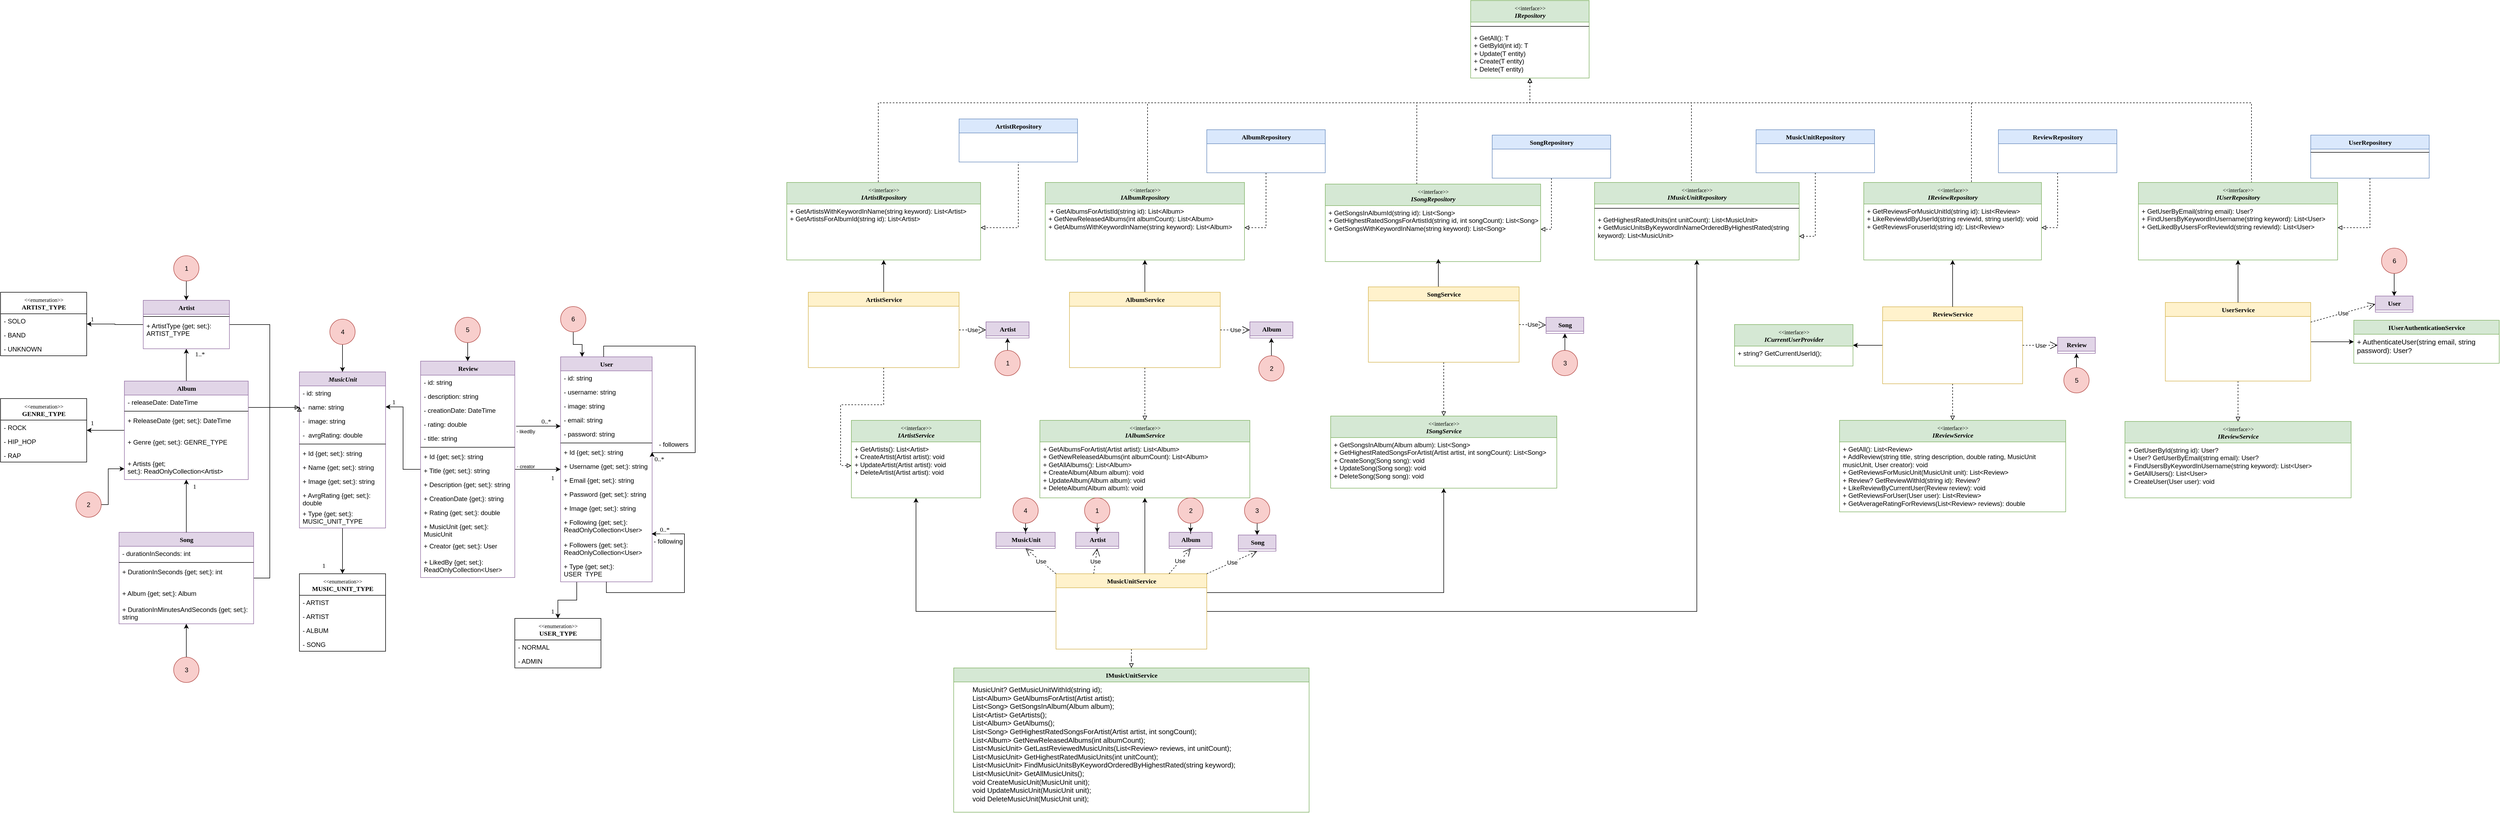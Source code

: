 <mxfile version="20.7.4" type="device"><diagram name="Page-1" id="6133507b-19e7-1e82-6fc7-422aa6c4b21f"><mxGraphModel dx="2240" dy="826" grid="1" gridSize="10" guides="1" tooltips="1" connect="1" arrows="1" fold="1" page="1" pageScale="1" pageWidth="1100" pageHeight="850" background="none" math="0" shadow="0"><root><mxCell id="0"/><mxCell id="1" parent="0"/><mxCell id="xlVVlRXorEqFatjwTXiT-105" style="edgeStyle=orthogonalEdgeStyle;rounded=0;orthogonalLoop=1;jettySize=auto;html=1;fontSize=13;startArrow=none;startFill=0;endArrow=classic;endFill=1;" parent="1" source="lsUzMosDKo-xPeXutGzt-1" target="_TTU5ByPQuKH-d_nET7I-1" edge="1"><mxGeometry relative="1" as="geometry"><Array as="points"><mxPoint x="110" y="1184"/><mxPoint x="75" y="1184"/></Array></mxGeometry></mxCell><mxCell id="lsUzMosDKo-xPeXutGzt-1" value="User" style="swimlane;html=1;fontStyle=1;align=center;verticalAlign=top;childLayout=stackLayout;horizontal=1;startSize=26;horizontalStack=0;resizeParent=1;resizeLast=0;collapsible=1;marginBottom=0;swimlaneFillColor=#ffffff;rounded=0;shadow=0;comic=0;labelBackgroundColor=none;strokeWidth=1;fillColor=#e1d5e7;fontFamily=Verdana;fontSize=12;strokeColor=#9673a6;" parent="1" vertex="1"><mxGeometry x="80" y="732" width="170" height="418" as="geometry"/></mxCell><mxCell id="lsUzMosDKo-xPeXutGzt-2" value="- id: string" style="text;html=1;strokeColor=none;fillColor=none;align=left;verticalAlign=top;spacingLeft=4;spacingRight=4;whiteSpace=wrap;overflow=hidden;rotatable=0;points=[[0,0.5],[1,0.5]];portConstraint=eastwest;" parent="lsUzMosDKo-xPeXutGzt-1" vertex="1"><mxGeometry y="26" width="170" height="26" as="geometry"/></mxCell><mxCell id="lsUzMosDKo-xPeXutGzt-3" value="- username: string" style="text;html=1;strokeColor=none;fillColor=none;align=left;verticalAlign=top;spacingLeft=4;spacingRight=4;whiteSpace=wrap;overflow=hidden;rotatable=0;points=[[0,0.5],[1,0.5]];portConstraint=eastwest;" parent="lsUzMosDKo-xPeXutGzt-1" vertex="1"><mxGeometry y="52" width="170" height="26" as="geometry"/></mxCell><mxCell id="xlVVlRXorEqFatjwTXiT-1" value="- image: string" style="text;html=1;strokeColor=none;fillColor=none;align=left;verticalAlign=top;spacingLeft=4;spacingRight=4;whiteSpace=wrap;overflow=hidden;rotatable=0;points=[[0,0.5],[1,0.5]];portConstraint=eastwest;" parent="lsUzMosDKo-xPeXutGzt-1" vertex="1"><mxGeometry y="78" width="170" height="26" as="geometry"/></mxCell><mxCell id="lsUzMosDKo-xPeXutGzt-4" value="- email: string" style="text;html=1;strokeColor=none;fillColor=none;align=left;verticalAlign=top;spacingLeft=4;spacingRight=4;whiteSpace=wrap;overflow=hidden;rotatable=0;points=[[0,0.5],[1,0.5]];portConstraint=eastwest;" parent="lsUzMosDKo-xPeXutGzt-1" vertex="1"><mxGeometry y="104" width="170" height="26" as="geometry"/></mxCell><mxCell id="lsUzMosDKo-xPeXutGzt-55" value="- password: string" style="text;html=1;strokeColor=none;fillColor=none;align=left;verticalAlign=top;spacingLeft=4;spacingRight=4;whiteSpace=wrap;overflow=hidden;rotatable=0;points=[[0,0.5],[1,0.5]];portConstraint=eastwest;" parent="lsUzMosDKo-xPeXutGzt-1" vertex="1"><mxGeometry y="130" width="170" height="26" as="geometry"/></mxCell><mxCell id="lsUzMosDKo-xPeXutGzt-5" value="" style="line;html=1;strokeWidth=1;fillColor=none;align=left;verticalAlign=middle;spacingTop=-1;spacingLeft=3;spacingRight=3;rotatable=0;labelPosition=right;points=[];portConstraint=eastwest;" parent="lsUzMosDKo-xPeXutGzt-1" vertex="1"><mxGeometry y="156" width="170" height="8" as="geometry"/></mxCell><mxCell id="xlVVlRXorEqFatjwTXiT-4" style="edgeStyle=orthogonalEdgeStyle;rounded=0;orthogonalLoop=1;jettySize=auto;html=1;entryX=1;entryY=0.5;entryDx=0;entryDy=0;" parent="lsUzMosDKo-xPeXutGzt-1" source="lsUzMosDKo-xPeXutGzt-1" target="xlVVlRXorEqFatjwTXiT-93" edge="1"><mxGeometry relative="1" as="geometry"><Array as="points"><mxPoint x="80" y="-20"/><mxPoint x="250" y="-20"/><mxPoint x="250" y="178"/><mxPoint x="170" y="178"/></Array></mxGeometry></mxCell><mxCell id="xlVVlRXorEqFatjwTXiT-93" value="+ Id {get; set;}: string" style="text;html=1;strokeColor=none;fillColor=none;align=left;verticalAlign=top;spacingLeft=4;spacingRight=4;whiteSpace=wrap;overflow=hidden;rotatable=0;points=[[0,0.5],[1,0.5]];portConstraint=eastwest;" parent="lsUzMosDKo-xPeXutGzt-1" vertex="1"><mxGeometry y="164" width="170" height="26" as="geometry"/></mxCell><mxCell id="xlVVlRXorEqFatjwTXiT-94" value="+ Username {get; set;}: string" style="text;html=1;strokeColor=none;fillColor=none;align=left;verticalAlign=top;spacingLeft=4;spacingRight=4;whiteSpace=wrap;overflow=hidden;rotatable=0;points=[[0,0.5],[1,0.5]];portConstraint=eastwest;" parent="lsUzMosDKo-xPeXutGzt-1" vertex="1"><mxGeometry y="190" width="170" height="26" as="geometry"/></mxCell><mxCell id="xlVVlRXorEqFatjwTXiT-95" value="+ Email {get; set;}: string" style="text;html=1;strokeColor=none;fillColor=none;align=left;verticalAlign=top;spacingLeft=4;spacingRight=4;whiteSpace=wrap;overflow=hidden;rotatable=0;points=[[0,0.5],[1,0.5]];portConstraint=eastwest;" parent="lsUzMosDKo-xPeXutGzt-1" vertex="1"><mxGeometry y="216" width="170" height="26" as="geometry"/></mxCell><mxCell id="xlVVlRXorEqFatjwTXiT-96" value="+ Password {get; set;}: string" style="text;html=1;strokeColor=none;fillColor=none;align=left;verticalAlign=top;spacingLeft=4;spacingRight=4;whiteSpace=wrap;overflow=hidden;rotatable=0;points=[[0,0.5],[1,0.5]];portConstraint=eastwest;" parent="lsUzMosDKo-xPeXutGzt-1" vertex="1"><mxGeometry y="242" width="170" height="26" as="geometry"/></mxCell><mxCell id="xlVVlRXorEqFatjwTXiT-101" value="+ Image {get; set;}: string" style="text;html=1;strokeColor=none;fillColor=none;align=left;verticalAlign=top;spacingLeft=4;spacingRight=4;whiteSpace=wrap;overflow=hidden;rotatable=0;points=[[0,0.5],[1,0.5]];portConstraint=eastwest;" parent="lsUzMosDKo-xPeXutGzt-1" vertex="1"><mxGeometry y="268" width="170" height="26" as="geometry"/></mxCell><mxCell id="xlVVlRXorEqFatjwTXiT-97" value="+ Following {get; set;}: ReadOnlyCollection&amp;lt;User&amp;gt;" style="text;html=1;strokeColor=none;fillColor=none;align=left;verticalAlign=top;spacingLeft=4;spacingRight=4;whiteSpace=wrap;overflow=hidden;rotatable=0;points=[[0,0.5],[1,0.5]];portConstraint=eastwest;" parent="lsUzMosDKo-xPeXutGzt-1" vertex="1"><mxGeometry y="294" width="170" height="42" as="geometry"/></mxCell><mxCell id="xlVVlRXorEqFatjwTXiT-98" value="+ Followers {get; set;}: ReadOnlyCollection&amp;lt;User&amp;gt;" style="text;html=1;strokeColor=none;fillColor=none;align=left;verticalAlign=top;spacingLeft=4;spacingRight=4;whiteSpace=wrap;overflow=hidden;rotatable=0;points=[[0,0.5],[1,0.5]];portConstraint=eastwest;" parent="lsUzMosDKo-xPeXutGzt-1" vertex="1"><mxGeometry y="336" width="170" height="40" as="geometry"/></mxCell><mxCell id="xlVVlRXorEqFatjwTXiT-100" value="+ Type {get; set;}: USER_TYPE" style="text;html=1;strokeColor=none;fillColor=none;align=left;verticalAlign=top;spacingLeft=4;spacingRight=4;whiteSpace=wrap;overflow=hidden;rotatable=0;points=[[0,0.5],[1,0.5]];portConstraint=eastwest;" parent="lsUzMosDKo-xPeXutGzt-1" vertex="1"><mxGeometry y="376" width="170" height="30" as="geometry"/></mxCell><mxCell id="xlVVlRXorEqFatjwTXiT-103" style="edgeStyle=orthogonalEdgeStyle;rounded=0;orthogonalLoop=1;jettySize=auto;html=1;entryX=0.994;entryY=0.831;entryDx=0;entryDy=0;entryPerimeter=0;fontSize=13;startArrow=none;startFill=0;endArrow=classic;endFill=1;" parent="lsUzMosDKo-xPeXutGzt-1" source="lsUzMosDKo-xPeXutGzt-1" target="xlVVlRXorEqFatjwTXiT-97" edge="1"><mxGeometry relative="1" as="geometry"><Array as="points"><mxPoint x="85" y="438"/><mxPoint x="230" y="438"/><mxPoint x="230" y="329"/></Array></mxGeometry></mxCell><mxCell id="pUdWFAkJ0EnxAMOsxtt9-200" style="edgeStyle=orthogonalEdgeStyle;rounded=0;orthogonalLoop=1;jettySize=auto;html=1;startArrow=none;startFill=0;endArrow=classic;endFill=1;" parent="1" source="lsUzMosDKo-xPeXutGzt-7" target="lsUzMosDKo-xPeXutGzt-38" edge="1"><mxGeometry relative="1" as="geometry"/></mxCell><mxCell id="pUdWFAkJ0EnxAMOsxtt9-201" style="edgeStyle=orthogonalEdgeStyle;rounded=0;orthogonalLoop=1;jettySize=auto;html=1;startArrow=none;startFill=0;endArrow=classic;endFill=1;" parent="1" source="lsUzMosDKo-xPeXutGzt-7" target="lsUzMosDKo-xPeXutGzt-1" edge="1"><mxGeometry relative="1" as="geometry"/></mxCell><mxCell id="lsUzMosDKo-xPeXutGzt-7" value="Review" style="swimlane;html=1;fontStyle=1;align=center;verticalAlign=top;childLayout=stackLayout;horizontal=1;startSize=26;horizontalStack=0;resizeParent=1;resizeLast=0;collapsible=1;marginBottom=0;swimlaneFillColor=#ffffff;rounded=0;shadow=0;comic=0;labelBackgroundColor=none;strokeWidth=1;fillColor=#e1d5e7;fontFamily=Verdana;fontSize=12;strokeColor=#9673a6;" parent="1" vertex="1"><mxGeometry x="-180" y="740" width="175" height="402" as="geometry"/></mxCell><mxCell id="lsUzMosDKo-xPeXutGzt-8" value="- id: string" style="text;html=1;strokeColor=none;fillColor=none;align=left;verticalAlign=top;spacingLeft=4;spacingRight=4;whiteSpace=wrap;overflow=hidden;rotatable=0;points=[[0,0.5],[1,0.5]];portConstraint=eastwest;" parent="lsUzMosDKo-xPeXutGzt-7" vertex="1"><mxGeometry y="26" width="175" height="26" as="geometry"/></mxCell><mxCell id="lsUzMosDKo-xPeXutGzt-10" value="- description: string" style="text;html=1;strokeColor=none;fillColor=none;align=left;verticalAlign=top;spacingLeft=4;spacingRight=4;whiteSpace=wrap;overflow=hidden;rotatable=0;points=[[0,0.5],[1,0.5]];portConstraint=eastwest;" parent="lsUzMosDKo-xPeXutGzt-7" vertex="1"><mxGeometry y="52" width="175" height="26" as="geometry"/></mxCell><mxCell id="lsUzMosDKo-xPeXutGzt-56" value="- creationDate: DateTime" style="text;html=1;strokeColor=none;fillColor=none;align=left;verticalAlign=top;spacingLeft=4;spacingRight=4;whiteSpace=wrap;overflow=hidden;rotatable=0;points=[[0,0.5],[1,0.5]];portConstraint=eastwest;" parent="lsUzMosDKo-xPeXutGzt-7" vertex="1"><mxGeometry y="78" width="175" height="26" as="geometry"/></mxCell><mxCell id="lsUzMosDKo-xPeXutGzt-58" value="- rating: double" style="text;html=1;strokeColor=none;fillColor=none;align=left;verticalAlign=top;spacingLeft=4;spacingRight=4;whiteSpace=wrap;overflow=hidden;rotatable=0;points=[[0,0.5],[1,0.5]];portConstraint=eastwest;" parent="lsUzMosDKo-xPeXutGzt-7" vertex="1"><mxGeometry y="104" width="175" height="26" as="geometry"/></mxCell><mxCell id="_TTU5ByPQuKH-d_nET7I-8" value="- title: string" style="text;html=1;strokeColor=none;fillColor=none;align=left;verticalAlign=top;spacingLeft=4;spacingRight=4;whiteSpace=wrap;overflow=hidden;rotatable=0;points=[[0,0.5],[1,0.5]];portConstraint=eastwest;" parent="lsUzMosDKo-xPeXutGzt-7" vertex="1"><mxGeometry y="130" width="175" height="26" as="geometry"/></mxCell><mxCell id="xlVVlRXorEqFatjwTXiT-83" value="" style="line;html=1;strokeWidth=1;fillColor=none;align=left;verticalAlign=middle;spacingTop=-1;spacingLeft=3;spacingRight=3;rotatable=0;labelPosition=right;points=[];portConstraint=eastwest;" parent="lsUzMosDKo-xPeXutGzt-7" vertex="1"><mxGeometry y="156" width="175" height="8" as="geometry"/></mxCell><mxCell id="xlVVlRXorEqFatjwTXiT-84" value="+ Id {get; set;}: string" style="text;html=1;strokeColor=none;fillColor=none;align=left;verticalAlign=top;spacingLeft=4;spacingRight=4;whiteSpace=wrap;overflow=hidden;rotatable=0;points=[[0,0.5],[1,0.5]];portConstraint=eastwest;" parent="lsUzMosDKo-xPeXutGzt-7" vertex="1"><mxGeometry y="164" width="175" height="26" as="geometry"/></mxCell><mxCell id="xlVVlRXorEqFatjwTXiT-85" value="+ Title {get; set;}: string" style="text;html=1;strokeColor=none;fillColor=none;align=left;verticalAlign=top;spacingLeft=4;spacingRight=4;whiteSpace=wrap;overflow=hidden;rotatable=0;points=[[0,0.5],[1,0.5]];portConstraint=eastwest;" parent="lsUzMosDKo-xPeXutGzt-7" vertex="1"><mxGeometry y="190" width="175" height="26" as="geometry"/></mxCell><mxCell id="xlVVlRXorEqFatjwTXiT-86" value="+ Description {get; set;}: string" style="text;html=1;strokeColor=none;fillColor=none;align=left;verticalAlign=top;spacingLeft=4;spacingRight=4;whiteSpace=wrap;overflow=hidden;rotatable=0;points=[[0,0.5],[1,0.5]];portConstraint=eastwest;" parent="lsUzMosDKo-xPeXutGzt-7" vertex="1"><mxGeometry y="216" width="175" height="26" as="geometry"/></mxCell><mxCell id="xlVVlRXorEqFatjwTXiT-87" value="+ CreationDate {get;}: string" style="text;html=1;strokeColor=none;fillColor=none;align=left;verticalAlign=top;spacingLeft=4;spacingRight=4;whiteSpace=wrap;overflow=hidden;rotatable=0;points=[[0,0.5],[1,0.5]];portConstraint=eastwest;" parent="lsUzMosDKo-xPeXutGzt-7" vertex="1"><mxGeometry y="242" width="175" height="26" as="geometry"/></mxCell><mxCell id="xlVVlRXorEqFatjwTXiT-88" value="+ Rating {get; set;}: double" style="text;html=1;strokeColor=none;fillColor=none;align=left;verticalAlign=top;spacingLeft=4;spacingRight=4;whiteSpace=wrap;overflow=hidden;rotatable=0;points=[[0,0.5],[1,0.5]];portConstraint=eastwest;" parent="lsUzMosDKo-xPeXutGzt-7" vertex="1"><mxGeometry y="268" width="175" height="26" as="geometry"/></mxCell><mxCell id="xlVVlRXorEqFatjwTXiT-89" value="+ MusicUnit {get; set;}: MusicUnit" style="text;html=1;strokeColor=none;fillColor=none;align=left;verticalAlign=top;spacingLeft=4;spacingRight=4;whiteSpace=wrap;overflow=hidden;rotatable=0;points=[[0,0.5],[1,0.5]];portConstraint=eastwest;" parent="lsUzMosDKo-xPeXutGzt-7" vertex="1"><mxGeometry y="294" width="175" height="36" as="geometry"/></mxCell><mxCell id="xlVVlRXorEqFatjwTXiT-90" value="+ Creator {get; set;}: User" style="text;html=1;strokeColor=none;fillColor=none;align=left;verticalAlign=top;spacingLeft=4;spacingRight=4;whiteSpace=wrap;overflow=hidden;rotatable=0;points=[[0,0.5],[1,0.5]];portConstraint=eastwest;" parent="lsUzMosDKo-xPeXutGzt-7" vertex="1"><mxGeometry y="330" width="175" height="30" as="geometry"/></mxCell><mxCell id="xlVVlRXorEqFatjwTXiT-91" value="+ LikedBy {get; set;}: ReadOnlyCollection&amp;lt;User&amp;gt;" style="text;html=1;strokeColor=none;fillColor=none;align=left;verticalAlign=top;spacingLeft=4;spacingRight=4;whiteSpace=wrap;overflow=hidden;rotatable=0;points=[[0,0.5],[1,0.5]];portConstraint=eastwest;" parent="lsUzMosDKo-xPeXutGzt-7" vertex="1"><mxGeometry y="360" width="175" height="36" as="geometry"/></mxCell><mxCell id="Snt1pCxcEf1eFsqp7d9Y-13" style="edgeStyle=orthogonalEdgeStyle;rounded=0;orthogonalLoop=1;jettySize=auto;html=1;entryX=0.5;entryY=0;entryDx=0;entryDy=0;endArrow=none;endFill=0;startArrow=classic;startFill=1;" parent="1" source="lsUzMosDKo-xPeXutGzt-19" target="lsUzMosDKo-xPeXutGzt-49" edge="1"><mxGeometry relative="1" as="geometry"/></mxCell><mxCell id="pUdWFAkJ0EnxAMOsxtt9-194" style="edgeStyle=orthogonalEdgeStyle;rounded=0;orthogonalLoop=1;jettySize=auto;html=1;startArrow=none;startFill=0;endArrow=classic;endFill=1;" parent="1" source="lsUzMosDKo-xPeXutGzt-19" target="Snt1pCxcEf1eFsqp7d9Y-35" edge="1"><mxGeometry relative="1" as="geometry"/></mxCell><mxCell id="pUdWFAkJ0EnxAMOsxtt9-197" style="edgeStyle=orthogonalEdgeStyle;rounded=0;orthogonalLoop=1;jettySize=auto;html=1;startArrow=none;startFill=0;endArrow=block;endFill=0;" parent="1" source="lsUzMosDKo-xPeXutGzt-19" target="lsUzMosDKo-xPeXutGzt-38" edge="1"><mxGeometry relative="1" as="geometry"><Array as="points"><mxPoint x="-460" y="672"/><mxPoint x="-460" y="826"/></Array></mxGeometry></mxCell><mxCell id="lsUzMosDKo-xPeXutGzt-19" value="Artist" style="swimlane;html=1;fontStyle=1;align=center;verticalAlign=top;childLayout=stackLayout;horizontal=1;startSize=26;horizontalStack=0;resizeParent=1;resizeLast=0;collapsible=1;marginBottom=0;swimlaneFillColor=#ffffff;rounded=0;shadow=0;comic=0;labelBackgroundColor=none;strokeWidth=1;fillColor=#e1d5e7;fontFamily=Verdana;fontSize=12;strokeColor=#9673a6;" parent="1" vertex="1"><mxGeometry x="-695" y="627" width="160" height="90" as="geometry"/></mxCell><mxCell id="lsUzMosDKo-xPeXutGzt-23" value="" style="line;html=1;strokeWidth=1;fillColor=none;align=left;verticalAlign=middle;spacingTop=-1;spacingLeft=3;spacingRight=3;rotatable=0;labelPosition=right;points=[];portConstraint=eastwest;" parent="lsUzMosDKo-xPeXutGzt-19" vertex="1"><mxGeometry y="26" width="160" height="8" as="geometry"/></mxCell><mxCell id="xlVVlRXorEqFatjwTXiT-69" value="+ ArtistType {get; set;}: ARTIST_TYPE" style="text;html=1;strokeColor=none;fillColor=none;align=left;verticalAlign=top;spacingLeft=4;spacingRight=4;whiteSpace=wrap;overflow=hidden;rotatable=0;points=[[0,0.5],[1,0.5]];portConstraint=eastwest;" parent="lsUzMosDKo-xPeXutGzt-19" vertex="1"><mxGeometry y="34" width="160" height="36" as="geometry"/></mxCell><mxCell id="bykyfEOZyXkXZuvulMI2-4" style="edgeStyle=orthogonalEdgeStyle;rounded=0;orthogonalLoop=1;jettySize=auto;html=1;entryX=0.5;entryY=0;entryDx=0;entryDy=0;" parent="1" source="lsUzMosDKo-xPeXutGzt-37" target="bykyfEOZyXkXZuvulMI2-1" edge="1"><mxGeometry relative="1" as="geometry"/></mxCell><mxCell id="lsUzMosDKo-xPeXutGzt-37" value="&lt;i&gt;MusicUnit&lt;/i&gt;" style="swimlane;html=1;fontStyle=1;align=center;verticalAlign=top;childLayout=stackLayout;horizontal=1;startSize=26;horizontalStack=0;resizeParent=1;resizeLast=0;collapsible=1;marginBottom=0;swimlaneFillColor=#ffffff;rounded=0;shadow=0;comic=0;labelBackgroundColor=none;strokeWidth=1;fillColor=#e1d5e7;fontFamily=Verdana;fontSize=12;strokeColor=#9673a6;" parent="1" vertex="1"><mxGeometry x="-405" y="760" width="160" height="290" as="geometry"/></mxCell><mxCell id="lsUzMosDKo-xPeXutGzt-50" value="- id: string" style="text;html=1;strokeColor=none;fillColor=none;align=left;verticalAlign=top;spacingLeft=4;spacingRight=4;whiteSpace=wrap;overflow=hidden;rotatable=0;points=[[0,0.5],[1,0.5]];portConstraint=eastwest;" parent="lsUzMosDKo-xPeXutGzt-37" vertex="1"><mxGeometry y="26" width="160" height="26" as="geometry"/></mxCell><mxCell id="lsUzMosDKo-xPeXutGzt-38" value="-&amp;nbsp; name: string" style="text;html=1;strokeColor=none;fillColor=none;align=left;verticalAlign=top;spacingLeft=4;spacingRight=4;whiteSpace=wrap;overflow=hidden;rotatable=0;points=[[0,0.5],[1,0.5]];portConstraint=eastwest;" parent="lsUzMosDKo-xPeXutGzt-37" vertex="1"><mxGeometry y="52" width="160" height="26" as="geometry"/></mxCell><mxCell id="Nll5n5q4qGpmviAfjvHa-22" value="-&amp;nbsp; image: string" style="text;html=1;strokeColor=none;fillColor=none;align=left;verticalAlign=top;spacingLeft=4;spacingRight=4;whiteSpace=wrap;overflow=hidden;rotatable=0;points=[[0,0.5],[1,0.5]];portConstraint=eastwest;" parent="lsUzMosDKo-xPeXutGzt-37" vertex="1"><mxGeometry y="78" width="160" height="26" as="geometry"/></mxCell><mxCell id="KSAh5CoxTlNX8yIrofVw-8" value="-&amp;nbsp; avrgRating: double" style="text;html=1;strokeColor=none;fillColor=none;align=left;verticalAlign=top;spacingLeft=4;spacingRight=4;whiteSpace=wrap;overflow=hidden;rotatable=0;points=[[0,0.5],[1,0.5]];portConstraint=eastwest;" parent="lsUzMosDKo-xPeXutGzt-37" vertex="1"><mxGeometry y="104" width="160" height="26" as="geometry"/></mxCell><mxCell id="lsUzMosDKo-xPeXutGzt-41" value="" style="line;html=1;strokeWidth=1;fillColor=none;align=left;verticalAlign=middle;spacingTop=-1;spacingLeft=3;spacingRight=3;rotatable=0;labelPosition=right;points=[];portConstraint=eastwest;" parent="lsUzMosDKo-xPeXutGzt-37" vertex="1"><mxGeometry y="130" width="160" height="8" as="geometry"/></mxCell><mxCell id="xlVVlRXorEqFatjwTXiT-78" value="+ Id {get; set;}: string" style="text;html=1;strokeColor=none;fillColor=none;align=left;verticalAlign=top;spacingLeft=4;spacingRight=4;whiteSpace=wrap;overflow=hidden;rotatable=0;points=[[0,0.5],[1,0.5]];portConstraint=eastwest;" parent="lsUzMosDKo-xPeXutGzt-37" vertex="1"><mxGeometry y="138" width="160" height="26" as="geometry"/></mxCell><mxCell id="xlVVlRXorEqFatjwTXiT-79" value="+ Name {get; set;}: string" style="text;html=1;strokeColor=none;fillColor=none;align=left;verticalAlign=top;spacingLeft=4;spacingRight=4;whiteSpace=wrap;overflow=hidden;rotatable=0;points=[[0,0.5],[1,0.5]];portConstraint=eastwest;" parent="lsUzMosDKo-xPeXutGzt-37" vertex="1"><mxGeometry y="164" width="160" height="26" as="geometry"/></mxCell><mxCell id="xlVVlRXorEqFatjwTXiT-80" value="+ Image {get; set;}: string" style="text;html=1;strokeColor=none;fillColor=none;align=left;verticalAlign=top;spacingLeft=4;spacingRight=4;whiteSpace=wrap;overflow=hidden;rotatable=0;points=[[0,0.5],[1,0.5]];portConstraint=eastwest;" parent="lsUzMosDKo-xPeXutGzt-37" vertex="1"><mxGeometry y="190" width="160" height="26" as="geometry"/></mxCell><mxCell id="xlVVlRXorEqFatjwTXiT-81" value="+ AvrgRating {get; set;}: double" style="text;html=1;strokeColor=none;fillColor=none;align=left;verticalAlign=top;spacingLeft=4;spacingRight=4;whiteSpace=wrap;overflow=hidden;rotatable=0;points=[[0,0.5],[1,0.5]];portConstraint=eastwest;" parent="lsUzMosDKo-xPeXutGzt-37" vertex="1"><mxGeometry y="216" width="160" height="34" as="geometry"/></mxCell><mxCell id="xlVVlRXorEqFatjwTXiT-82" value="+ Type {get; set;}: MUSIC_UNIT_TYPE" style="text;html=1;strokeColor=none;fillColor=none;align=left;verticalAlign=top;spacingLeft=4;spacingRight=4;whiteSpace=wrap;overflow=hidden;rotatable=0;points=[[0,0.5],[1,0.5]];portConstraint=eastwest;" parent="lsUzMosDKo-xPeXutGzt-37" vertex="1"><mxGeometry y="250" width="160" height="40" as="geometry"/></mxCell><mxCell id="pUdWFAkJ0EnxAMOsxtt9-199" style="edgeStyle=orthogonalEdgeStyle;rounded=0;orthogonalLoop=1;jettySize=auto;html=1;entryX=0;entryY=0.5;entryDx=0;entryDy=0;startArrow=none;startFill=0;endArrow=block;endFill=0;" parent="1" source="lsUzMosDKo-xPeXutGzt-43" target="lsUzMosDKo-xPeXutGzt-38" edge="1"><mxGeometry relative="1" as="geometry"><Array as="points"><mxPoint x="-460" y="1143"/><mxPoint x="-460" y="826"/><mxPoint x="-405" y="826"/></Array></mxGeometry></mxCell><mxCell id="lsUzMosDKo-xPeXutGzt-43" value="Song" style="swimlane;html=1;fontStyle=1;align=center;verticalAlign=top;childLayout=stackLayout;horizontal=1;startSize=26;horizontalStack=0;resizeParent=1;resizeLast=0;collapsible=1;marginBottom=0;swimlaneFillColor=#ffffff;rounded=0;shadow=0;comic=0;labelBackgroundColor=none;strokeWidth=1;fillColor=#e1d5e7;fontFamily=Verdana;fontSize=12;strokeColor=#9673a6;" parent="1" vertex="1"><mxGeometry x="-740" y="1058" width="250" height="170" as="geometry"/></mxCell><mxCell id="lsUzMosDKo-xPeXutGzt-44" value="- durationInSeconds: int" style="text;html=1;strokeColor=none;fillColor=none;align=left;verticalAlign=top;spacingLeft=4;spacingRight=4;whiteSpace=wrap;overflow=hidden;rotatable=0;points=[[0,0.5],[1,0.5]];portConstraint=eastwest;" parent="lsUzMosDKo-xPeXutGzt-43" vertex="1"><mxGeometry y="26" width="250" height="26" as="geometry"/></mxCell><mxCell id="lsUzMosDKo-xPeXutGzt-47" value="" style="line;html=1;strokeWidth=1;fillColor=none;align=left;verticalAlign=middle;spacingTop=-1;spacingLeft=3;spacingRight=3;rotatable=0;labelPosition=right;points=[];portConstraint=eastwest;" parent="lsUzMosDKo-xPeXutGzt-43" vertex="1"><mxGeometry y="52" width="250" height="8" as="geometry"/></mxCell><mxCell id="xlVVlRXorEqFatjwTXiT-75" value="+ DurationInSeconds {get; set;}: int" style="text;html=1;strokeColor=none;fillColor=none;align=left;verticalAlign=top;spacingLeft=4;spacingRight=4;whiteSpace=wrap;overflow=hidden;rotatable=0;points=[[0,0.5],[1,0.5]];portConstraint=eastwest;" parent="lsUzMosDKo-xPeXutGzt-43" vertex="1"><mxGeometry y="60" width="250" height="40" as="geometry"/></mxCell><mxCell id="xlVVlRXorEqFatjwTXiT-76" value="+ Album {get; set;}: Album" style="text;html=1;strokeColor=none;fillColor=none;align=left;verticalAlign=top;spacingLeft=4;spacingRight=4;whiteSpace=wrap;overflow=hidden;rotatable=0;points=[[0,0.5],[1,0.5]];portConstraint=eastwest;" parent="lsUzMosDKo-xPeXutGzt-43" vertex="1"><mxGeometry y="100" width="250" height="30" as="geometry"/></mxCell><mxCell id="xlVVlRXorEqFatjwTXiT-77" value="+ DurationInMinutesAndSeconds {get; set;}: string" style="text;html=1;strokeColor=none;fillColor=none;align=left;verticalAlign=top;spacingLeft=4;spacingRight=4;whiteSpace=wrap;overflow=hidden;rotatable=0;points=[[0,0.5],[1,0.5]];portConstraint=eastwest;" parent="lsUzMosDKo-xPeXutGzt-43" vertex="1"><mxGeometry y="130" width="250" height="40" as="geometry"/></mxCell><mxCell id="9govlNzx6f6YQtaeoUq1-7" style="edgeStyle=orthogonalEdgeStyle;rounded=0;orthogonalLoop=1;jettySize=auto;html=1;entryX=0.5;entryY=0;entryDx=0;entryDy=0;endArrow=none;endFill=0;startArrow=classic;startFill=1;" parent="1" source="lsUzMosDKo-xPeXutGzt-49" target="lsUzMosDKo-xPeXutGzt-43" edge="1"><mxGeometry relative="1" as="geometry"/></mxCell><mxCell id="pUdWFAkJ0EnxAMOsxtt9-198" style="edgeStyle=orthogonalEdgeStyle;rounded=0;orthogonalLoop=1;jettySize=auto;html=1;entryX=0;entryY=0.5;entryDx=0;entryDy=0;startArrow=none;startFill=0;endArrow=block;endFill=0;" parent="1" source="lsUzMosDKo-xPeXutGzt-49" target="lsUzMosDKo-xPeXutGzt-38" edge="1"><mxGeometry relative="1" as="geometry"><Array as="points"><mxPoint x="-405" y="826"/></Array></mxGeometry></mxCell><mxCell id="xlVVlRXorEqFatjwTXiT-74" style="edgeStyle=orthogonalEdgeStyle;rounded=0;orthogonalLoop=1;jettySize=auto;html=1;fontSize=13;endArrow=classic;endFill=1;startArrow=none;startFill=0;" parent="1" source="lsUzMosDKo-xPeXutGzt-49" target="Nll5n5q4qGpmviAfjvHa-7" edge="1"><mxGeometry relative="1" as="geometry"/></mxCell><mxCell id="lsUzMosDKo-xPeXutGzt-49" value="Album" style="swimlane;html=1;fontStyle=1;align=center;verticalAlign=top;childLayout=stackLayout;horizontal=1;startSize=26;horizontalStack=0;resizeParent=1;resizeLast=0;collapsible=1;marginBottom=0;swimlaneFillColor=#ffffff;rounded=0;shadow=0;comic=0;labelBackgroundColor=none;strokeWidth=1;fillColor=#e1d5e7;fontFamily=Verdana;fontSize=12;strokeColor=#9673a6;" parent="1" vertex="1"><mxGeometry x="-730" y="777" width="230" height="183" as="geometry"/></mxCell><mxCell id="lsUzMosDKo-xPeXutGzt-39" value="- releaseDate: DateTime" style="text;html=1;strokeColor=none;fillColor=none;align=left;verticalAlign=top;spacingLeft=4;spacingRight=4;whiteSpace=wrap;overflow=hidden;rotatable=0;points=[[0,0.5],[1,0.5]];portConstraint=eastwest;" parent="lsUzMosDKo-xPeXutGzt-49" vertex="1"><mxGeometry y="26" width="230" height="26" as="geometry"/></mxCell><mxCell id="xlVVlRXorEqFatjwTXiT-70" value="" style="line;html=1;strokeWidth=1;fillColor=none;align=left;verticalAlign=middle;spacingTop=-1;spacingLeft=3;spacingRight=3;rotatable=0;labelPosition=right;points=[];portConstraint=eastwest;" parent="lsUzMosDKo-xPeXutGzt-49" vertex="1"><mxGeometry y="52" width="230" height="8" as="geometry"/></mxCell><mxCell id="xlVVlRXorEqFatjwTXiT-71" value="+ ReleaseDate {get; set;}: DateTime" style="text;html=1;strokeColor=none;fillColor=none;align=left;verticalAlign=top;spacingLeft=4;spacingRight=4;whiteSpace=wrap;overflow=hidden;rotatable=0;points=[[0,0.5],[1,0.5]];portConstraint=eastwest;" parent="lsUzMosDKo-xPeXutGzt-49" vertex="1"><mxGeometry y="60" width="230" height="40" as="geometry"/></mxCell><mxCell id="xlVVlRXorEqFatjwTXiT-72" value="+ Genre {get; set;}: GENRE_TYPE" style="text;html=1;strokeColor=none;fillColor=none;align=left;verticalAlign=top;spacingLeft=4;spacingRight=4;whiteSpace=wrap;overflow=hidden;rotatable=0;points=[[0,0.5],[1,0.5]];portConstraint=eastwest;" parent="lsUzMosDKo-xPeXutGzt-49" vertex="1"><mxGeometry y="100" width="230" height="40" as="geometry"/></mxCell><mxCell id="xlVVlRXorEqFatjwTXiT-73" value="+ Artists {get; set;}:&amp;nbsp;ReadOnlyCollection&amp;lt;Artist&amp;gt;" style="text;html=1;strokeColor=none;fillColor=none;align=left;verticalAlign=top;spacingLeft=4;spacingRight=4;whiteSpace=wrap;overflow=hidden;rotatable=0;points=[[0,0.5],[1,0.5]];portConstraint=eastwest;" parent="lsUzMosDKo-xPeXutGzt-49" vertex="1"><mxGeometry y="140" width="230" height="40" as="geometry"/></mxCell><mxCell id="Snt1pCxcEf1eFsqp7d9Y-35" value="&lt;font style=&quot;font-size: 10px; font-weight: normal;&quot;&gt;&amp;lt;&amp;lt;enumeration&amp;gt;&amp;gt;&lt;/font&gt;&lt;br&gt;ARTIST_TYPE" style="swimlane;html=1;fontStyle=1;align=center;verticalAlign=top;childLayout=stackLayout;horizontal=1;startSize=40;horizontalStack=0;resizeParent=1;resizeLast=0;collapsible=1;marginBottom=0;swimlaneFillColor=#ffffff;rounded=0;shadow=0;comic=0;labelBackgroundColor=none;strokeWidth=1;fillColor=none;fontFamily=Verdana;fontSize=12" parent="1" vertex="1"><mxGeometry x="-960" y="612" width="160" height="118" as="geometry"/></mxCell><mxCell id="Snt1pCxcEf1eFsqp7d9Y-36" value="- SOLO" style="text;html=1;strokeColor=none;fillColor=none;align=left;verticalAlign=top;spacingLeft=4;spacingRight=4;whiteSpace=wrap;overflow=hidden;rotatable=0;points=[[0,0.5],[1,0.5]];portConstraint=eastwest;" parent="Snt1pCxcEf1eFsqp7d9Y-35" vertex="1"><mxGeometry y="40" width="160" height="26" as="geometry"/></mxCell><mxCell id="Snt1pCxcEf1eFsqp7d9Y-39" value="- BAND" style="text;html=1;strokeColor=none;fillColor=none;align=left;verticalAlign=top;spacingLeft=4;spacingRight=4;whiteSpace=wrap;overflow=hidden;rotatable=0;points=[[0,0.5],[1,0.5]];portConstraint=eastwest;" parent="Snt1pCxcEf1eFsqp7d9Y-35" vertex="1"><mxGeometry y="66" width="160" height="26" as="geometry"/></mxCell><mxCell id="xlVVlRXorEqFatjwTXiT-104" value="- UNKNOWN" style="text;html=1;strokeColor=none;fillColor=none;align=left;verticalAlign=top;spacingLeft=4;spacingRight=4;whiteSpace=wrap;overflow=hidden;rotatable=0;points=[[0,0.5],[1,0.5]];portConstraint=eastwest;" parent="Snt1pCxcEf1eFsqp7d9Y-35" vertex="1"><mxGeometry y="92" width="160" height="26" as="geometry"/></mxCell><mxCell id="Nll5n5q4qGpmviAfjvHa-7" value="&lt;span style=&quot;font-weight: normal;&quot;&gt;&lt;font style=&quot;font-size: 10px;&quot;&gt;&amp;lt;&amp;lt;enumeration&amp;gt;&amp;gt;&lt;/font&gt;&lt;/span&gt;&lt;br&gt;GENRE_TYPE" style="swimlane;html=1;fontStyle=1;align=center;verticalAlign=top;childLayout=stackLayout;horizontal=1;startSize=40;horizontalStack=0;resizeParent=1;resizeLast=0;collapsible=1;marginBottom=0;swimlaneFillColor=#ffffff;rounded=0;shadow=0;comic=0;labelBackgroundColor=none;strokeWidth=1;fillColor=none;fontFamily=Verdana;fontSize=12" parent="1" vertex="1"><mxGeometry x="-960" y="809.5" width="160" height="118" as="geometry"/></mxCell><mxCell id="Nll5n5q4qGpmviAfjvHa-8" value="- ROCK" style="text;html=1;strokeColor=none;fillColor=none;align=left;verticalAlign=top;spacingLeft=4;spacingRight=4;whiteSpace=wrap;overflow=hidden;rotatable=0;points=[[0,0.5],[1,0.5]];portConstraint=eastwest;" parent="Nll5n5q4qGpmviAfjvHa-7" vertex="1"><mxGeometry y="40" width="160" height="26" as="geometry"/></mxCell><mxCell id="Nll5n5q4qGpmviAfjvHa-9" value="- HIP_HOP" style="text;html=1;strokeColor=none;fillColor=none;align=left;verticalAlign=top;spacingLeft=4;spacingRight=4;whiteSpace=wrap;overflow=hidden;rotatable=0;points=[[0,0.5],[1,0.5]];portConstraint=eastwest;" parent="Nll5n5q4qGpmviAfjvHa-7" vertex="1"><mxGeometry y="66" width="160" height="26" as="geometry"/></mxCell><mxCell id="Nll5n5q4qGpmviAfjvHa-15" value="- RAP" style="text;html=1;strokeColor=none;fillColor=none;align=left;verticalAlign=top;spacingLeft=4;spacingRight=4;whiteSpace=wrap;overflow=hidden;rotatable=0;points=[[0,0.5],[1,0.5]];portConstraint=eastwest;" parent="Nll5n5q4qGpmviAfjvHa-7" vertex="1"><mxGeometry y="92" width="160" height="26" as="geometry"/></mxCell><mxCell id="9govlNzx6f6YQtaeoUq1-22" value="1" style="text;html=1;resizable=0;points=[];align=center;verticalAlign=middle;labelBackgroundColor=#ffffff;fontSize=12;fontFamily=Verdana" parent="1" vertex="1" connectable="0"><mxGeometry x="-300" y="816" as="geometry"><mxPoint x="70" as="offset"/></mxGeometry></mxCell><mxCell id="wEgS2yx6dOSKAzmGuYfn-3" value="0..*" style="text;html=1;resizable=0;points=[];align=center;verticalAlign=middle;labelBackgroundColor=#ffffff;fontSize=12;fontFamily=Verdana" parent="1" vertex="1" connectable="0"><mxGeometry x="-160" y="940.997" as="geometry"><mxPoint x="433" y="112" as="offset"/></mxGeometry></mxCell><mxCell id="pUdWFAkJ0EnxAMOsxtt9-1" value="1..*" style="text;html=1;resizable=0;points=[];align=center;verticalAlign=middle;labelBackgroundColor=#ffffff;fontSize=12;fontFamily=Verdana" parent="1" vertex="1" connectable="0"><mxGeometry x="-460" y="783.998" as="geometry"><mxPoint x="-130" y="-57" as="offset"/></mxGeometry></mxCell><mxCell id="pUdWFAkJ0EnxAMOsxtt9-2" value="1" style="text;html=1;resizable=0;points=[];align=center;verticalAlign=middle;labelBackgroundColor=#ffffff;fontSize=12;fontFamily=Verdana" parent="1" vertex="1" connectable="0"><mxGeometry x="-470" y="1029.998" as="geometry"><mxPoint x="-130" y="-57" as="offset"/></mxGeometry></mxCell><mxCell id="pUdWFAkJ0EnxAMOsxtt9-92" value="IMusicUnitService" style="swimlane;html=1;fontStyle=1;align=center;verticalAlign=top;childLayout=stackLayout;horizontal=1;startSize=26;horizontalStack=0;resizeParent=1;resizeLast=0;collapsible=1;marginBottom=0;swimlaneFillColor=#ffffff;rounded=0;shadow=0;comic=0;labelBackgroundColor=none;strokeWidth=1;fillColor=#d5e8d4;fontFamily=Verdana;fontSize=12;strokeColor=#82b366;" parent="1" vertex="1"><mxGeometry x="810" y="1310" width="660" height="268" as="geometry"/></mxCell><mxCell id="pUdWFAkJ0EnxAMOsxtt9-93" value="&lt;div style=&quot;font-size: 13px;&quot;&gt;&lt;font style=&quot;font-size: 13px;&quot;&gt;&amp;nbsp; &amp;nbsp; &amp;nbsp; &amp;nbsp; MusicUnit? GetMusicUnitWithId(string id);&lt;/font&gt;&lt;/div&gt;&lt;div style=&quot;font-size: 13px;&quot;&gt;&lt;font style=&quot;font-size: 13px;&quot;&gt;&amp;nbsp; &amp;nbsp; &amp;nbsp; &amp;nbsp; List&amp;lt;Album&amp;gt; GetAlbumsForArtist(Artist artist);&lt;/font&gt;&lt;/div&gt;&lt;div style=&quot;font-size: 13px;&quot;&gt;&lt;font style=&quot;font-size: 13px;&quot;&gt;&amp;nbsp; &amp;nbsp; &amp;nbsp; &amp;nbsp; List&amp;lt;Song&amp;gt; GetSongsInAlbum(Album album);&lt;/font&gt;&lt;/div&gt;&lt;div style=&quot;font-size: 13px;&quot;&gt;&lt;font style=&quot;font-size: 13px;&quot;&gt;&amp;nbsp; &amp;nbsp; &amp;nbsp; &amp;nbsp; List&amp;lt;Artist&amp;gt; GetArtists();&lt;/font&gt;&lt;/div&gt;&lt;div style=&quot;font-size: 13px;&quot;&gt;&lt;font style=&quot;font-size: 13px;&quot;&gt;&amp;nbsp; &amp;nbsp; &amp;nbsp; &amp;nbsp; List&amp;lt;Album&amp;gt; GetAlbums();&lt;/font&gt;&lt;/div&gt;&lt;div style=&quot;font-size: 13px;&quot;&gt;&lt;font style=&quot;font-size: 13px;&quot;&gt;&amp;nbsp; &amp;nbsp; &amp;nbsp; &amp;nbsp; List&amp;lt;Song&amp;gt; GetHighestRatedSongsForArtist(Artist artist, int songCount);&lt;/font&gt;&lt;/div&gt;&lt;div style=&quot;font-size: 13px;&quot;&gt;&lt;font style=&quot;font-size: 13px;&quot;&gt;&amp;nbsp; &amp;nbsp; &amp;nbsp; &amp;nbsp; List&amp;lt;Album&amp;gt; GetNewReleasedAlbums(int albumCount);&lt;/font&gt;&lt;/div&gt;&lt;div style=&quot;font-size: 13px;&quot;&gt;&lt;font style=&quot;font-size: 13px;&quot;&gt;&amp;nbsp; &amp;nbsp; &amp;nbsp; &amp;nbsp; List&amp;lt;MusicUnit&amp;gt; GetLastReviewedMusicUnits(List&amp;lt;Review&amp;gt; reviews, int unitCount);&lt;/font&gt;&lt;/div&gt;&lt;div style=&quot;font-size: 13px;&quot;&gt;&lt;font style=&quot;font-size: 13px;&quot;&gt;&amp;nbsp; &amp;nbsp; &amp;nbsp; &amp;nbsp; List&amp;lt;MusicUnit&amp;gt; GetHighestRatedMusicUnits(int unitCount);&lt;/font&gt;&lt;/div&gt;&lt;div style=&quot;font-size: 13px;&quot;&gt;&lt;font style=&quot;font-size: 13px;&quot;&gt;&amp;nbsp; &amp;nbsp; &amp;nbsp; &amp;nbsp; List&amp;lt;MusicUnit&amp;gt; FindMusicUnitsByKeywordOrderedByHighestRated(string keyword);&lt;/font&gt;&lt;/div&gt;&lt;div style=&quot;font-size: 13px;&quot;&gt;&lt;font style=&quot;font-size: 13px;&quot;&gt;&amp;nbsp; &amp;nbsp; &amp;nbsp; &amp;nbsp; List&amp;lt;MusicUnit&amp;gt; GetAllMusicUnits();&lt;/font&gt;&lt;/div&gt;&lt;div style=&quot;font-size: 13px;&quot;&gt;&lt;font style=&quot;font-size: 13px;&quot;&gt;&amp;nbsp; &amp;nbsp; &amp;nbsp; &amp;nbsp; void CreateMusicUnit(MusicUnit unit);&lt;/font&gt;&lt;/div&gt;&lt;div style=&quot;font-size: 13px;&quot;&gt;&lt;font style=&quot;font-size: 13px;&quot;&gt;&amp;nbsp; &amp;nbsp; &amp;nbsp; &amp;nbsp; void UpdateMusicUnit(MusicUnit unit);&lt;/font&gt;&lt;/div&gt;&lt;div style=&quot;font-size: 13px;&quot;&gt;&lt;font style=&quot;font-size: 13px;&quot;&gt;&amp;nbsp; &amp;nbsp; &amp;nbsp; &amp;nbsp; void DeleteMusicUnit(MusicUnit unit);&lt;/font&gt;&lt;/div&gt;" style="text;html=1;strokeColor=none;fillColor=none;align=left;verticalAlign=top;spacingLeft=4;spacingRight=4;whiteSpace=wrap;overflow=hidden;rotatable=0;points=[[0,0.5],[1,0.5]];portConstraint=eastwest;" parent="pUdWFAkJ0EnxAMOsxtt9-92" vertex="1"><mxGeometry y="26" width="660" height="234" as="geometry"/></mxCell><mxCell id="xlVVlRXorEqFatjwTXiT-47" style="edgeStyle=orthogonalEdgeStyle;rounded=0;orthogonalLoop=1;jettySize=auto;html=1;dashed=1;fontSize=13;endArrow=block;endFill=0;" parent="1" source="pUdWFAkJ0EnxAMOsxtt9-112" target="xlVVlRXorEqFatjwTXiT-44" edge="1"><mxGeometry relative="1" as="geometry"/></mxCell><mxCell id="xlVVlRXorEqFatjwTXiT-48" style="edgeStyle=orthogonalEdgeStyle;rounded=0;orthogonalLoop=1;jettySize=auto;html=1;fontSize=13;endArrow=classic;endFill=1;" parent="1" source="pUdWFAkJ0EnxAMOsxtt9-112" target="fcDbzUcQ1HwVgTZKx8lx-7" edge="1"><mxGeometry relative="1" as="geometry"/></mxCell><mxCell id="pUdWFAkJ0EnxAMOsxtt9-112" value="UserService" style="swimlane;html=1;fontStyle=1;align=center;verticalAlign=top;childLayout=stackLayout;horizontal=1;startSize=26;horizontalStack=0;resizeParent=1;resizeLast=0;collapsible=1;marginBottom=0;swimlaneFillColor=#ffffff;rounded=0;shadow=0;comic=0;labelBackgroundColor=none;strokeWidth=1;fillColor=#fff2cc;fontFamily=Verdana;fontSize=12;strokeColor=#d6b656;" parent="1" vertex="1"><mxGeometry x="3060" y="631" width="270" height="146" as="geometry"/></mxCell><mxCell id="fcDbzUcQ1HwVgTZKx8lx-18" style="edgeStyle=orthogonalEdgeStyle;rounded=0;orthogonalLoop=1;jettySize=auto;html=1;entryX=1;entryY=0.5;entryDx=0;entryDy=0;fontSize=13;" parent="1" source="pUdWFAkJ0EnxAMOsxtt9-120" target="fcDbzUcQ1HwVgTZKx8lx-15" edge="1"><mxGeometry relative="1" as="geometry"/></mxCell><mxCell id="xlVVlRXorEqFatjwTXiT-46" style="edgeStyle=orthogonalEdgeStyle;rounded=0;orthogonalLoop=1;jettySize=auto;html=1;fontSize=13;endArrow=block;endFill=0;dashed=1;" parent="1" source="pUdWFAkJ0EnxAMOsxtt9-120" target="xlVVlRXorEqFatjwTXiT-42" edge="1"><mxGeometry relative="1" as="geometry"/></mxCell><mxCell id="pUdWFAkJ0EnxAMOsxtt9-120" value="ReviewService" style="swimlane;html=1;fontStyle=1;align=center;verticalAlign=top;childLayout=stackLayout;horizontal=1;startSize=26;horizontalStack=0;resizeParent=1;resizeLast=0;collapsible=1;marginBottom=0;swimlaneFillColor=#ffffff;rounded=0;shadow=0;comic=0;labelBackgroundColor=none;strokeWidth=1;fillColor=#fff2cc;fontFamily=Verdana;fontSize=12;strokeColor=#d6b656;" parent="1" vertex="1"><mxGeometry x="2535" y="639" width="260" height="143" as="geometry"/></mxCell><mxCell id="yzWcfLJ6VsKrbE2FiDOD-49" style="edgeStyle=orthogonalEdgeStyle;rounded=0;orthogonalLoop=1;jettySize=auto;html=1;entryX=0.5;entryY=0;entryDx=0;entryDy=0;startArrow=block;startFill=0;endArrow=none;endFill=0;dashed=1;" parent="1" source="pUdWFAkJ0EnxAMOsxtt9-138" target="yzWcfLJ6VsKrbE2FiDOD-12" edge="1"><mxGeometry relative="1" as="geometry"><Array as="points"><mxPoint x="1880" y="260"/><mxPoint x="1670" y="260"/></Array></mxGeometry></mxCell><mxCell id="yzWcfLJ6VsKrbE2FiDOD-50" style="edgeStyle=orthogonalEdgeStyle;rounded=0;orthogonalLoop=1;jettySize=auto;html=1;startArrow=block;startFill=0;endArrow=none;endFill=0;dashed=1;" parent="1" source="pUdWFAkJ0EnxAMOsxtt9-138" target="yzWcfLJ6VsKrbE2FiDOD-9" edge="1"><mxGeometry relative="1" as="geometry"><Array as="points"><mxPoint x="1880" y="260"/><mxPoint x="1170" y="260"/></Array></mxGeometry></mxCell><mxCell id="yzWcfLJ6VsKrbE2FiDOD-57" style="edgeStyle=orthogonalEdgeStyle;rounded=0;orthogonalLoop=1;jettySize=auto;html=1;startArrow=block;startFill=0;endArrow=none;endFill=0;dashed=1;" parent="1" source="pUdWFAkJ0EnxAMOsxtt9-138" target="yzWcfLJ6VsKrbE2FiDOD-6" edge="1"><mxGeometry relative="1" as="geometry"><Array as="points"><mxPoint x="1880" y="260"/><mxPoint x="670" y="260"/></Array></mxGeometry></mxCell><mxCell id="yzWcfLJ6VsKrbE2FiDOD-58" style="edgeStyle=orthogonalEdgeStyle;rounded=0;orthogonalLoop=1;jettySize=auto;html=1;startArrow=block;startFill=0;endArrow=none;endFill=0;dashed=1;" parent="1" source="pUdWFAkJ0EnxAMOsxtt9-138" target="yzWcfLJ6VsKrbE2FiDOD-21" edge="1"><mxGeometry relative="1" as="geometry"><Array as="points"><mxPoint x="1880" y="260"/><mxPoint x="2180" y="260"/></Array></mxGeometry></mxCell><mxCell id="yzWcfLJ6VsKrbE2FiDOD-62" style="edgeStyle=orthogonalEdgeStyle;rounded=0;orthogonalLoop=1;jettySize=auto;html=1;entryX=0.5;entryY=0;entryDx=0;entryDy=0;startArrow=block;startFill=0;endArrow=none;endFill=0;dashed=1;" parent="1" source="pUdWFAkJ0EnxAMOsxtt9-138" target="yzWcfLJ6VsKrbE2FiDOD-15" edge="1"><mxGeometry relative="1" as="geometry"><Array as="points"><mxPoint x="1880" y="260"/><mxPoint x="2700" y="260"/></Array></mxGeometry></mxCell><mxCell id="yzWcfLJ6VsKrbE2FiDOD-68" style="edgeStyle=orthogonalEdgeStyle;rounded=0;orthogonalLoop=1;jettySize=auto;html=1;entryX=0.5;entryY=0;entryDx=0;entryDy=0;startArrow=block;startFill=0;endArrow=none;endFill=0;dashed=1;" parent="1" source="pUdWFAkJ0EnxAMOsxtt9-138" target="yzWcfLJ6VsKrbE2FiDOD-18" edge="1"><mxGeometry relative="1" as="geometry"><Array as="points"><mxPoint x="1880" y="260"/><mxPoint x="3220" y="260"/></Array></mxGeometry></mxCell><mxCell id="pUdWFAkJ0EnxAMOsxtt9-138" value="&lt;span style=&quot;font-size: 10px; font-weight: 400;&quot;&gt;&amp;lt;&amp;lt;interface&amp;gt;&amp;gt;&lt;/span&gt;&lt;i&gt;&lt;br&gt;IRepository&lt;/i&gt;" style="swimlane;html=1;fontStyle=1;align=center;verticalAlign=top;childLayout=stackLayout;horizontal=1;startSize=40;horizontalStack=0;resizeParent=1;resizeLast=0;collapsible=1;marginBottom=0;swimlaneFillColor=#ffffff;rounded=0;shadow=0;comic=0;labelBackgroundColor=none;strokeWidth=1;fillColor=#d5e8d4;fontFamily=Verdana;fontSize=12;strokeColor=#82b366;" parent="1" vertex="1"><mxGeometry x="1770" y="70" width="220" height="144" as="geometry"/></mxCell><mxCell id="pUdWFAkJ0EnxAMOsxtt9-139" value="" style="line;html=1;strokeWidth=1;fillColor=none;align=left;verticalAlign=middle;spacingTop=-1;spacingLeft=3;spacingRight=3;rotatable=0;labelPosition=right;points=[];portConstraint=eastwest;" parent="pUdWFAkJ0EnxAMOsxtt9-138" vertex="1"><mxGeometry y="40" width="220" height="16" as="geometry"/></mxCell><mxCell id="pUdWFAkJ0EnxAMOsxtt9-126" value="+ GetAll(): T&lt;br&gt;+ GetById(int id): T&lt;br&gt;+ Update(T entity)&lt;br&gt;+ Create(T entity)&lt;br&gt;+ Delete(T entity)" style="text;html=1;strokeColor=none;fillColor=none;align=left;verticalAlign=top;spacingLeft=4;spacingRight=4;whiteSpace=wrap;overflow=hidden;rotatable=0;points=[[0,0.5],[1,0.5]];portConstraint=eastwest;" parent="pUdWFAkJ0EnxAMOsxtt9-138" vertex="1"><mxGeometry y="56" width="220" height="88" as="geometry"/></mxCell><mxCell id="yzWcfLJ6VsKrbE2FiDOD-51" style="edgeStyle=orthogonalEdgeStyle;rounded=0;orthogonalLoop=1;jettySize=auto;html=1;entryX=1;entryY=0.5;entryDx=0;entryDy=0;startArrow=none;startFill=0;endArrow=block;endFill=0;dashed=1;" parent="1" source="pUdWFAkJ0EnxAMOsxtt9-154" target="yzWcfLJ6VsKrbE2FiDOD-11" edge="1"><mxGeometry relative="1" as="geometry"/></mxCell><mxCell id="pUdWFAkJ0EnxAMOsxtt9-154" value="AlbumRepository" style="swimlane;html=1;fontStyle=1;align=center;verticalAlign=top;childLayout=stackLayout;horizontal=1;startSize=26;horizontalStack=0;resizeParent=1;resizeLast=0;collapsible=1;marginBottom=0;swimlaneFillColor=#ffffff;rounded=0;shadow=0;comic=0;labelBackgroundColor=none;strokeWidth=1;fillColor=#dae8fc;fontFamily=Verdana;fontSize=12;strokeColor=#6c8ebf;" parent="1" vertex="1"><mxGeometry x="1280" y="310" width="220" height="80" as="geometry"/></mxCell><mxCell id="yzWcfLJ6VsKrbE2FiDOD-46" style="edgeStyle=orthogonalEdgeStyle;rounded=0;orthogonalLoop=1;jettySize=auto;html=1;entryX=1;entryY=0.5;entryDx=0;entryDy=0;startArrow=none;startFill=0;endArrow=block;endFill=0;dashed=1;" parent="1" source="pUdWFAkJ0EnxAMOsxtt9-156" target="yzWcfLJ6VsKrbE2FiDOD-14" edge="1"><mxGeometry relative="1" as="geometry"/></mxCell><mxCell id="pUdWFAkJ0EnxAMOsxtt9-156" value="SongRepository" style="swimlane;html=1;fontStyle=1;align=center;verticalAlign=top;childLayout=stackLayout;horizontal=1;startSize=26;horizontalStack=0;resizeParent=1;resizeLast=0;collapsible=1;marginBottom=0;swimlaneFillColor=#ffffff;rounded=0;shadow=0;comic=0;labelBackgroundColor=none;strokeWidth=1;fillColor=#dae8fc;fontFamily=Verdana;fontSize=12;strokeColor=#6c8ebf;" parent="1" vertex="1"><mxGeometry x="1810" y="320" width="220" height="80" as="geometry"/></mxCell><mxCell id="pUdWFAkJ0EnxAMOsxtt9-192" value="- following" style="text;html=1;strokeColor=none;fillColor=none;align=center;verticalAlign=middle;whiteSpace=wrap;rounded=0;" parent="1" vertex="1"><mxGeometry x="250" y="1060" width="60" height="30" as="geometry"/></mxCell><mxCell id="pUdWFAkJ0EnxAMOsxtt9-193" value="1" style="text;html=1;resizable=0;points=[];align=center;verticalAlign=middle;labelBackgroundColor=#ffffff;fontSize=12;fontFamily=Verdana" parent="1" vertex="1" connectable="0"><mxGeometry x="-860" y="662" as="geometry"><mxPoint x="70" as="offset"/></mxGeometry></mxCell><mxCell id="pUdWFAkJ0EnxAMOsxtt9-196" value="1" style="text;html=1;resizable=0;points=[];align=center;verticalAlign=middle;labelBackgroundColor=#ffffff;fontSize=12;fontFamily=Verdana" parent="1" vertex="1" connectable="0"><mxGeometry x="-860" y="855" as="geometry"><mxPoint x="70" as="offset"/></mxGeometry></mxCell><mxCell id="KSAh5CoxTlNX8yIrofVw-30" style="edgeStyle=orthogonalEdgeStyle;rounded=0;orthogonalLoop=1;jettySize=auto;html=1;startArrow=none;startFill=0;exitX=1.013;exitY=0.648;exitDx=0;exitDy=0;exitPerimeter=0;" parent="1" source="lsUzMosDKo-xPeXutGzt-58" target="lsUzMosDKo-xPeXutGzt-1" edge="1"><mxGeometry relative="1" as="geometry"><Array as="points"><mxPoint x="70" y="861"/><mxPoint x="70" y="861"/></Array><mxPoint x="60" y="861" as="targetPoint"/></mxGeometry></mxCell><mxCell id="KSAh5CoxTlNX8yIrofVw-32" value="0..*" style="text;html=1;resizable=0;points=[];align=center;verticalAlign=middle;labelBackgroundColor=#ffffff;fontSize=12;fontFamily=Verdana" parent="1" vertex="1" connectable="0"><mxGeometry x="-380" y="739.997" as="geometry"><mxPoint x="433" y="112" as="offset"/></mxGeometry></mxCell><mxCell id="KSAh5CoxTlNX8yIrofVw-33" value="&lt;font style=&quot;font-size: 9px;&quot;&gt;- likedBy&lt;/font&gt;" style="text;html=1;align=center;verticalAlign=middle;resizable=0;points=[];autosize=1;strokeColor=none;fillColor=none;" parent="1" vertex="1"><mxGeometry x="-15" y="855" width="60" height="30" as="geometry"/></mxCell><mxCell id="bykyfEOZyXkXZuvulMI2-1" value="&lt;font style=&quot;font-size: 10px; font-weight: normal;&quot;&gt;&amp;lt;&amp;lt;enumeration&amp;gt;&amp;gt;&lt;/font&gt;&lt;br&gt;MUSIC_UNIT_TYPE" style="swimlane;html=1;fontStyle=1;align=center;verticalAlign=top;childLayout=stackLayout;horizontal=1;startSize=40;horizontalStack=0;resizeParent=1;resizeLast=0;collapsible=1;marginBottom=0;swimlaneFillColor=#ffffff;rounded=0;shadow=0;comic=0;labelBackgroundColor=none;strokeWidth=1;fillColor=none;fontFamily=Verdana;fontSize=12" parent="1" vertex="1"><mxGeometry x="-405" y="1135" width="160" height="144" as="geometry"/></mxCell><mxCell id="bykyfEOZyXkXZuvulMI2-2" value="- ARTIST" style="text;html=1;strokeColor=none;fillColor=none;align=left;verticalAlign=top;spacingLeft=4;spacingRight=4;whiteSpace=wrap;overflow=hidden;rotatable=0;points=[[0,0.5],[1,0.5]];portConstraint=eastwest;" parent="bykyfEOZyXkXZuvulMI2-1" vertex="1"><mxGeometry y="40" width="160" height="26" as="geometry"/></mxCell><mxCell id="yzWcfLJ6VsKrbE2FiDOD-1" value="- ARTIST" style="text;html=1;strokeColor=none;fillColor=none;align=left;verticalAlign=top;spacingLeft=4;spacingRight=4;whiteSpace=wrap;overflow=hidden;rotatable=0;points=[[0,0.5],[1,0.5]];portConstraint=eastwest;" parent="bykyfEOZyXkXZuvulMI2-1" vertex="1"><mxGeometry y="66" width="160" height="26" as="geometry"/></mxCell><mxCell id="bykyfEOZyXkXZuvulMI2-3" value="- ALBUM" style="text;html=1;strokeColor=none;fillColor=none;align=left;verticalAlign=top;spacingLeft=4;spacingRight=4;whiteSpace=wrap;overflow=hidden;rotatable=0;points=[[0,0.5],[1,0.5]];portConstraint=eastwest;" parent="bykyfEOZyXkXZuvulMI2-1" vertex="1"><mxGeometry y="92" width="160" height="26" as="geometry"/></mxCell><mxCell id="bykyfEOZyXkXZuvulMI2-7" value="- SONG" style="text;html=1;strokeColor=none;fillColor=none;align=left;verticalAlign=top;spacingLeft=4;spacingRight=4;whiteSpace=wrap;overflow=hidden;rotatable=0;points=[[0,0.5],[1,0.5]];portConstraint=eastwest;" parent="bykyfEOZyXkXZuvulMI2-1" vertex="1"><mxGeometry y="118" width="160" height="26" as="geometry"/></mxCell><mxCell id="bykyfEOZyXkXZuvulMI2-6" value="1" style="text;html=1;resizable=0;points=[];align=center;verticalAlign=middle;labelBackgroundColor=#ffffff;fontSize=12;fontFamily=Verdana" parent="1" vertex="1" connectable="0"><mxGeometry x="-430" y="1120" as="geometry"><mxPoint x="70" as="offset"/></mxGeometry></mxCell><mxCell id="_TTU5ByPQuKH-d_nET7I-1" value="&lt;font style=&quot;font-size: 10px; font-weight: normal;&quot;&gt;&amp;lt;&amp;lt;enumeration&amp;gt;&amp;gt;&lt;/font&gt;&lt;br&gt;USER_TYPE" style="swimlane;html=1;fontStyle=1;align=center;verticalAlign=top;childLayout=stackLayout;horizontal=1;startSize=40;horizontalStack=0;resizeParent=1;resizeLast=0;collapsible=1;marginBottom=0;swimlaneFillColor=#ffffff;rounded=0;shadow=0;comic=0;labelBackgroundColor=none;strokeWidth=1;fillColor=none;fontFamily=Verdana;fontSize=12" parent="1" vertex="1"><mxGeometry x="-5" y="1218" width="160" height="92" as="geometry"/></mxCell><mxCell id="_TTU5ByPQuKH-d_nET7I-2" value="- NORMAL" style="text;html=1;strokeColor=none;fillColor=none;align=left;verticalAlign=top;spacingLeft=4;spacingRight=4;whiteSpace=wrap;overflow=hidden;rotatable=0;points=[[0,0.5],[1,0.5]];portConstraint=eastwest;" parent="_TTU5ByPQuKH-d_nET7I-1" vertex="1"><mxGeometry y="40" width="160" height="26" as="geometry"/></mxCell><mxCell id="_TTU5ByPQuKH-d_nET7I-3" value="- ADMIN" style="text;html=1;strokeColor=none;fillColor=none;align=left;verticalAlign=top;spacingLeft=4;spacingRight=4;whiteSpace=wrap;overflow=hidden;rotatable=0;points=[[0,0.5],[1,0.5]];portConstraint=eastwest;" parent="_TTU5ByPQuKH-d_nET7I-1" vertex="1"><mxGeometry y="66" width="160" height="26" as="geometry"/></mxCell><mxCell id="_TTU5ByPQuKH-d_nET7I-6" value="1" style="text;html=1;resizable=0;points=[];align=center;verticalAlign=middle;labelBackgroundColor=#ffffff;fontSize=12;fontFamily=Verdana" parent="1" vertex="1" connectable="0"><mxGeometry x="-5" y="957" as="geometry"><mxPoint x="70" as="offset"/></mxGeometry></mxCell><mxCell id="yzWcfLJ6VsKrbE2FiDOD-6" value="&lt;span style=&quot;font-size: 10px; font-weight: 400;&quot;&gt;&amp;lt;&amp;lt;interface&amp;gt;&amp;gt;&lt;/span&gt;&lt;i&gt;&lt;br&gt;IArtistRepository&lt;/i&gt;" style="swimlane;html=1;fontStyle=1;align=center;verticalAlign=top;childLayout=stackLayout;horizontal=1;startSize=40;horizontalStack=0;resizeParent=1;resizeLast=0;collapsible=1;marginBottom=0;swimlaneFillColor=#ffffff;rounded=0;shadow=0;comic=0;labelBackgroundColor=none;strokeWidth=1;fillColor=#d5e8d4;fontFamily=Verdana;fontSize=12;strokeColor=#82b366;" parent="1" vertex="1"><mxGeometry x="500" y="408" width="360" height="144" as="geometry"/></mxCell><mxCell id="xlVVlRXorEqFatjwTXiT-12" value="&lt;div&gt;+ GetArtistsWithKeywordInName(string keyword): List&amp;lt;Artist&amp;gt;&lt;/div&gt;&lt;div&gt;&lt;span style=&quot;background-color: initial;&quot;&gt;+ GetArtistsForAlbumId(string id): List&amp;lt;Artist&amp;gt;&lt;/span&gt;&lt;/div&gt;" style="text;html=1;strokeColor=none;fillColor=none;align=left;verticalAlign=top;spacingLeft=4;spacingRight=4;whiteSpace=wrap;overflow=hidden;rotatable=0;points=[[0,0.5],[1,0.5]];portConstraint=eastwest;" parent="yzWcfLJ6VsKrbE2FiDOD-6" vertex="1"><mxGeometry y="40" width="360" height="88" as="geometry"/></mxCell><mxCell id="yzWcfLJ6VsKrbE2FiDOD-9" value="&lt;span style=&quot;font-size: 10px; font-weight: 400;&quot;&gt;&amp;lt;&amp;lt;interface&amp;gt;&amp;gt;&lt;/span&gt;&lt;i&gt;&lt;br&gt;IAlbumRepository&lt;/i&gt;" style="swimlane;html=1;fontStyle=1;align=center;verticalAlign=top;childLayout=stackLayout;horizontal=1;startSize=40;horizontalStack=0;resizeParent=1;resizeLast=0;collapsible=1;marginBottom=0;swimlaneFillColor=#ffffff;rounded=0;shadow=0;comic=0;labelBackgroundColor=none;strokeWidth=1;fillColor=#d5e8d4;fontFamily=Verdana;fontSize=12;strokeColor=#82b366;" parent="1" vertex="1"><mxGeometry x="980" y="408" width="370" height="144" as="geometry"/></mxCell><mxCell id="yzWcfLJ6VsKrbE2FiDOD-11" value="&lt;div style=&quot;text-align: justify;&quot;&gt;&amp;nbsp;+ GetAlbumsForArtistId(string id): List&amp;lt;Album&amp;gt;&lt;/div&gt;&lt;div style=&quot;text-align: justify;&quot;&gt;+ GetNewReleasedAlbums(int albumCount): List&amp;lt;Album&amp;gt;&lt;/div&gt;&lt;div style=&quot;text-align: justify;&quot;&gt;&lt;span style=&quot;background-color: initial;&quot;&gt;+ GetAlbumsWithKeywordInName(string keyword): List&amp;lt;Album&amp;gt;&lt;/span&gt;&lt;/div&gt;" style="text;html=1;strokeColor=none;fillColor=none;align=left;verticalAlign=top;spacingLeft=4;spacingRight=4;whiteSpace=wrap;overflow=hidden;rotatable=0;points=[[0,0.5],[1,0.5]];portConstraint=eastwest;" parent="yzWcfLJ6VsKrbE2FiDOD-9" vertex="1"><mxGeometry y="40" width="370" height="88" as="geometry"/></mxCell><mxCell id="yzWcfLJ6VsKrbE2FiDOD-12" value="&lt;span style=&quot;font-size: 10px; font-weight: 400;&quot;&gt;&amp;lt;&amp;lt;interface&amp;gt;&amp;gt;&lt;/span&gt;&lt;i&gt;&lt;br&gt;ISongRepository&lt;/i&gt;" style="swimlane;html=1;fontStyle=1;align=center;verticalAlign=top;childLayout=stackLayout;horizontal=1;startSize=40;horizontalStack=0;resizeParent=1;resizeLast=0;collapsible=1;marginBottom=0;swimlaneFillColor=#ffffff;rounded=0;shadow=0;comic=0;labelBackgroundColor=none;strokeWidth=1;fillColor=#d5e8d4;fontFamily=Verdana;fontSize=12;strokeColor=#82b366;" parent="1" vertex="1"><mxGeometry x="1500" y="411" width="400" height="144" as="geometry"/></mxCell><mxCell id="yzWcfLJ6VsKrbE2FiDOD-14" value="&lt;div&gt;&lt;span style=&quot;&quot;&gt;&#9;&#9;&lt;/span&gt;+ GetSongsInAlbumId(string id): List&amp;lt;Song&amp;gt;&lt;/div&gt;&lt;div&gt;+ GetHighestRatedSongsForArtistId(string id, int songCount): List&amp;lt;Song&amp;gt;&lt;/div&gt;&lt;div&gt;&lt;span style=&quot;&quot;&gt;&#9;&#9;&lt;/span&gt;+ GetSongsWithKeywordInName(string keyword): List&amp;lt;Song&amp;gt;&lt;/div&gt;" style="text;html=1;strokeColor=none;fillColor=none;align=left;verticalAlign=top;spacingLeft=4;spacingRight=4;whiteSpace=wrap;overflow=hidden;rotatable=0;points=[[0,0.5],[1,0.5]];portConstraint=eastwest;" parent="yzWcfLJ6VsKrbE2FiDOD-12" vertex="1"><mxGeometry y="40" width="400" height="88" as="geometry"/></mxCell><mxCell id="yzWcfLJ6VsKrbE2FiDOD-79" style="edgeStyle=orthogonalEdgeStyle;rounded=0;orthogonalLoop=1;jettySize=auto;html=1;startArrow=classic;startFill=1;endArrow=none;endFill=0;" parent="1" source="yzWcfLJ6VsKrbE2FiDOD-15" target="pUdWFAkJ0EnxAMOsxtt9-120" edge="1"><mxGeometry relative="1" as="geometry"/></mxCell><mxCell id="yzWcfLJ6VsKrbE2FiDOD-15" value="&lt;span style=&quot;font-size: 10px; font-weight: 400;&quot;&gt;&amp;lt;&amp;lt;interface&amp;gt;&amp;gt;&lt;/span&gt;&lt;i&gt;&lt;br&gt;IReviewRepository&lt;/i&gt;" style="swimlane;html=1;fontStyle=1;align=center;verticalAlign=top;childLayout=stackLayout;horizontal=1;startSize=40;horizontalStack=0;resizeParent=1;resizeLast=0;collapsible=1;marginBottom=0;swimlaneFillColor=#ffffff;rounded=0;shadow=0;comic=0;labelBackgroundColor=none;strokeWidth=1;fillColor=#d5e8d4;fontFamily=Verdana;fontSize=12;strokeColor=#82b366;" parent="1" vertex="1"><mxGeometry x="2500" y="408" width="330" height="144" as="geometry"/></mxCell><mxCell id="yzWcfLJ6VsKrbE2FiDOD-17" value="&lt;div&gt;&lt;span style=&quot;&quot;&gt;&#9;&#9;&lt;/span&gt;+ GetReviewsForMusicUnitId(string id): List&amp;lt;Review&amp;gt;&lt;/div&gt;&lt;div&gt;&lt;span style=&quot;&quot;&gt;&#9;&#9;&lt;/span&gt;+ LikeReviewIdByUserId(string reviewId, string userId): void&lt;/div&gt;&lt;div&gt;+ GetReviewsForuserId(string id): List&amp;lt;Review&amp;gt;&lt;/div&gt;" style="text;html=1;strokeColor=none;fillColor=none;align=left;verticalAlign=top;spacingLeft=4;spacingRight=4;whiteSpace=wrap;overflow=hidden;rotatable=0;points=[[0,0.5],[1,0.5]];portConstraint=eastwest;" parent="yzWcfLJ6VsKrbE2FiDOD-15" vertex="1"><mxGeometry y="40" width="330" height="88" as="geometry"/></mxCell><mxCell id="yzWcfLJ6VsKrbE2FiDOD-80" style="edgeStyle=orthogonalEdgeStyle;rounded=0;orthogonalLoop=1;jettySize=auto;html=1;entryX=0.5;entryY=0;entryDx=0;entryDy=0;startArrow=classic;startFill=1;endArrow=none;endFill=0;" parent="1" source="yzWcfLJ6VsKrbE2FiDOD-18" target="pUdWFAkJ0EnxAMOsxtt9-112" edge="1"><mxGeometry relative="1" as="geometry"/></mxCell><mxCell id="yzWcfLJ6VsKrbE2FiDOD-18" value="&lt;span style=&quot;font-size: 10px; font-weight: 400;&quot;&gt;&amp;lt;&amp;lt;interface&amp;gt;&amp;gt;&lt;/span&gt;&lt;i&gt;&lt;br&gt;IUserRepository&lt;/i&gt;" style="swimlane;html=1;fontStyle=1;align=center;verticalAlign=top;childLayout=stackLayout;horizontal=1;startSize=40;horizontalStack=0;resizeParent=1;resizeLast=0;collapsible=1;marginBottom=0;swimlaneFillColor=#ffffff;rounded=0;shadow=0;comic=0;labelBackgroundColor=none;strokeWidth=1;fillColor=#d5e8d4;fontFamily=Verdana;fontSize=12;strokeColor=#82b366;" parent="1" vertex="1"><mxGeometry x="3010" y="408" width="370" height="144" as="geometry"/></mxCell><mxCell id="yzWcfLJ6VsKrbE2FiDOD-20" value="&lt;div&gt;+ GetUserByEmail(string email): User?&lt;/div&gt;&lt;div&gt;+ FindUsersByKeywordInUsername(string keyword): List&amp;lt;User&amp;gt;&lt;/div&gt;&lt;div&gt;+ GetLikedByUsersForReviewId(string reviewId): List&amp;lt;User&amp;gt;&lt;/div&gt;" style="text;html=1;strokeColor=none;fillColor=none;align=left;verticalAlign=top;spacingLeft=4;spacingRight=4;whiteSpace=wrap;overflow=hidden;rotatable=0;points=[[0,0.5],[1,0.5]];portConstraint=eastwest;" parent="yzWcfLJ6VsKrbE2FiDOD-18" vertex="1"><mxGeometry y="40" width="370" height="88" as="geometry"/></mxCell><mxCell id="yzWcfLJ6VsKrbE2FiDOD-21" value="&lt;span style=&quot;font-size: 10px; font-weight: 400;&quot;&gt;&amp;lt;&amp;lt;interface&amp;gt;&amp;gt;&lt;/span&gt;&lt;i&gt;&lt;br&gt;IMusicUnitRepository&lt;/i&gt;" style="swimlane;html=1;fontStyle=1;align=center;verticalAlign=top;childLayout=stackLayout;horizontal=1;startSize=40;horizontalStack=0;resizeParent=1;resizeLast=0;collapsible=1;marginBottom=0;swimlaneFillColor=#ffffff;rounded=0;shadow=0;comic=0;labelBackgroundColor=none;strokeWidth=1;fillColor=#d5e8d4;fontFamily=Verdana;fontSize=12;strokeColor=#82b366;" parent="1" vertex="1"><mxGeometry x="2000" y="408" width="380" height="144" as="geometry"/></mxCell><mxCell id="yzWcfLJ6VsKrbE2FiDOD-22" value="" style="line;html=1;strokeWidth=1;fillColor=none;align=left;verticalAlign=middle;spacingTop=-1;spacingLeft=3;spacingRight=3;rotatable=0;labelPosition=right;points=[];portConstraint=eastwest;" parent="yzWcfLJ6VsKrbE2FiDOD-21" vertex="1"><mxGeometry y="40" width="380" height="16" as="geometry"/></mxCell><mxCell id="yzWcfLJ6VsKrbE2FiDOD-23" value="&lt;div&gt;&lt;span style=&quot;&quot;&gt;&#9;&#9;&lt;/span&gt;+ GetHighestRatedUnits(int unitCount):&amp;nbsp;&lt;span style=&quot;background-color: initial;&quot;&gt;List&amp;lt;MusicUnit&amp;gt;&amp;nbsp;&lt;/span&gt;&lt;/div&gt;&lt;div&gt;&lt;span style=&quot;background-color: initial;&quot;&gt;+ GetMusicUnitsByKeywordInNameOrderedByHighestRated(string keyword): List&amp;lt;MusicUnit&amp;gt;&lt;/span&gt;&lt;/div&gt;" style="text;html=1;strokeColor=none;fillColor=none;align=left;verticalAlign=top;spacingLeft=4;spacingRight=4;whiteSpace=wrap;overflow=hidden;rotatable=0;points=[[0,0.5],[1,0.5]];portConstraint=eastwest;" parent="yzWcfLJ6VsKrbE2FiDOD-21" vertex="1"><mxGeometry y="56" width="380" height="88" as="geometry"/></mxCell><mxCell id="yzWcfLJ6VsKrbE2FiDOD-60" style="edgeStyle=orthogonalEdgeStyle;rounded=0;orthogonalLoop=1;jettySize=auto;html=1;entryX=1;entryY=0.5;entryDx=0;entryDy=0;startArrow=none;startFill=0;endArrow=block;endFill=0;dashed=1;" parent="1" source="yzWcfLJ6VsKrbE2FiDOD-26" target="yzWcfLJ6VsKrbE2FiDOD-23" edge="1"><mxGeometry relative="1" as="geometry"/></mxCell><mxCell id="yzWcfLJ6VsKrbE2FiDOD-26" value="MusicUnitRepository" style="swimlane;html=1;fontStyle=1;align=center;verticalAlign=top;childLayout=stackLayout;horizontal=1;startSize=26;horizontalStack=0;resizeParent=1;resizeLast=0;collapsible=1;marginBottom=0;swimlaneFillColor=#ffffff;rounded=0;shadow=0;comic=0;labelBackgroundColor=none;strokeWidth=1;fillColor=#dae8fc;fontFamily=Verdana;fontSize=12;strokeColor=#6c8ebf;" parent="1" vertex="1"><mxGeometry x="2300" y="310" width="220" height="80" as="geometry"/></mxCell><mxCell id="yzWcfLJ6VsKrbE2FiDOD-82" style="edgeStyle=orthogonalEdgeStyle;rounded=0;orthogonalLoop=1;jettySize=auto;html=1;startArrow=none;startFill=0;endArrow=block;endFill=0;dashed=1;exitX=0.5;exitY=1;exitDx=0;exitDy=0;entryX=1;entryY=0.5;entryDx=0;entryDy=0;" parent="1" source="yzWcfLJ6VsKrbE2FiDOD-37" target="xlVVlRXorEqFatjwTXiT-12" edge="1"><mxGeometry relative="1" as="geometry"><mxPoint x="780.0" y="508" as="targetPoint"/><Array as="points"><mxPoint x="930" y="360"/><mxPoint x="930" y="492"/></Array></mxGeometry></mxCell><mxCell id="yzWcfLJ6VsKrbE2FiDOD-37" value="ArtistRepository" style="swimlane;html=1;fontStyle=1;align=center;verticalAlign=top;childLayout=stackLayout;horizontal=1;startSize=26;horizontalStack=0;resizeParent=1;resizeLast=0;collapsible=1;marginBottom=0;swimlaneFillColor=#ffffff;rounded=0;shadow=0;comic=0;labelBackgroundColor=none;strokeWidth=1;fillColor=#dae8fc;fontFamily=Verdana;fontSize=12;strokeColor=#6c8ebf;" parent="1" vertex="1"><mxGeometry x="820" y="290" width="220" height="80" as="geometry"/></mxCell><mxCell id="yzWcfLJ6VsKrbE2FiDOD-65" style="edgeStyle=orthogonalEdgeStyle;rounded=0;orthogonalLoop=1;jettySize=auto;html=1;entryX=1;entryY=0.5;entryDx=0;entryDy=0;startArrow=none;startFill=0;endArrow=block;endFill=0;dashed=1;" parent="1" source="yzWcfLJ6VsKrbE2FiDOD-61" target="yzWcfLJ6VsKrbE2FiDOD-17" edge="1"><mxGeometry relative="1" as="geometry"/></mxCell><mxCell id="yzWcfLJ6VsKrbE2FiDOD-61" value="ReviewRepository" style="swimlane;html=1;fontStyle=1;align=center;verticalAlign=top;childLayout=stackLayout;horizontal=1;startSize=26;horizontalStack=0;resizeParent=1;resizeLast=0;collapsible=1;marginBottom=0;swimlaneFillColor=#ffffff;rounded=0;shadow=0;comic=0;labelBackgroundColor=none;strokeWidth=1;fillColor=#dae8fc;fontFamily=Verdana;fontSize=12;strokeColor=#6c8ebf;" parent="1" vertex="1"><mxGeometry x="2750" y="310" width="220" height="80" as="geometry"/></mxCell><mxCell id="yzWcfLJ6VsKrbE2FiDOD-70" style="edgeStyle=orthogonalEdgeStyle;rounded=0;orthogonalLoop=1;jettySize=auto;html=1;startArrow=none;startFill=0;endArrow=block;endFill=0;dashed=1;" parent="1" source="yzWcfLJ6VsKrbE2FiDOD-66" target="yzWcfLJ6VsKrbE2FiDOD-20" edge="1"><mxGeometry relative="1" as="geometry"/></mxCell><mxCell id="yzWcfLJ6VsKrbE2FiDOD-66" value="UserRepository" style="swimlane;html=1;fontStyle=1;align=center;verticalAlign=top;childLayout=stackLayout;horizontal=1;startSize=26;horizontalStack=0;resizeParent=1;resizeLast=0;collapsible=1;marginBottom=0;swimlaneFillColor=#ffffff;rounded=0;shadow=0;comic=0;labelBackgroundColor=none;strokeWidth=1;fillColor=#dae8fc;fontFamily=Verdana;fontSize=12;strokeColor=#6c8ebf;" parent="1" vertex="1"><mxGeometry x="3330" y="320" width="220" height="80" as="geometry"/></mxCell><mxCell id="yzWcfLJ6VsKrbE2FiDOD-67" value="" style="line;html=1;strokeWidth=1;fillColor=none;align=left;verticalAlign=middle;spacingTop=-1;spacingLeft=3;spacingRight=3;rotatable=0;labelPosition=right;points=[];portConstraint=eastwest;" parent="yzWcfLJ6VsKrbE2FiDOD-66" vertex="1"><mxGeometry y="26" width="220" height="12" as="geometry"/></mxCell><mxCell id="fcDbzUcQ1HwVgTZKx8lx-7" value="IUserAuthenticationService" style="swimlane;html=1;fontStyle=1;align=center;verticalAlign=top;childLayout=stackLayout;horizontal=1;startSize=26;horizontalStack=0;resizeParent=1;resizeLast=0;collapsible=1;marginBottom=0;swimlaneFillColor=#ffffff;rounded=0;shadow=0;comic=0;labelBackgroundColor=none;strokeWidth=1;fillColor=#d5e8d4;fontFamily=Verdana;fontSize=12;strokeColor=#82b366;" parent="1" vertex="1"><mxGeometry x="3410" y="664" width="270" height="80" as="geometry"/></mxCell><mxCell id="fcDbzUcQ1HwVgTZKx8lx-8" value="+ AuthenticateUser(string email, string password): User?" style="text;html=1;strokeColor=none;fillColor=none;align=left;verticalAlign=top;spacingLeft=4;spacingRight=4;whiteSpace=wrap;overflow=hidden;rotatable=0;points=[[0,0.5],[1,0.5]];portConstraint=eastwest;fontSize=13;fontStyle=0" parent="fcDbzUcQ1HwVgTZKx8lx-7" vertex="1"><mxGeometry y="26" width="270" height="44" as="geometry"/></mxCell><mxCell id="fcDbzUcQ1HwVgTZKx8lx-15" value="&lt;span style=&quot;font-size: 10px; font-weight: 400;&quot;&gt;&amp;lt;&amp;lt;interface&amp;gt;&amp;gt;&lt;/span&gt;&lt;i&gt;&lt;br&gt;ICurrentUserProvider&lt;br&gt;&lt;/i&gt;" style="swimlane;html=1;fontStyle=1;align=center;verticalAlign=top;childLayout=stackLayout;horizontal=1;startSize=40;horizontalStack=0;resizeParent=1;resizeLast=0;collapsible=1;marginBottom=0;swimlaneFillColor=#ffffff;rounded=0;shadow=0;comic=0;labelBackgroundColor=none;strokeWidth=1;fillColor=#d5e8d4;fontFamily=Verdana;fontSize=12;strokeColor=#82b366;" parent="1" vertex="1"><mxGeometry x="2260" y="672" width="220" height="77" as="geometry"/></mxCell><mxCell id="fcDbzUcQ1HwVgTZKx8lx-17" value="+&amp;nbsp;string? GetCurrentUserId();" style="text;html=1;strokeColor=none;fillColor=none;align=left;verticalAlign=top;spacingLeft=4;spacingRight=4;whiteSpace=wrap;overflow=hidden;rotatable=0;points=[[0,0.5],[1,0.5]];portConstraint=eastwest;" parent="fcDbzUcQ1HwVgTZKx8lx-15" vertex="1"><mxGeometry y="40" width="220" height="30" as="geometry"/></mxCell><mxCell id="xlVVlRXorEqFatjwTXiT-5" value="0..*" style="text;html=1;resizable=0;points=[];align=center;verticalAlign=middle;labelBackgroundColor=#ffffff;fontSize=12;fontFamily=Verdana" parent="1" vertex="1" connectable="0"><mxGeometry x="-170" y="809.997" as="geometry"><mxPoint x="433" y="112" as="offset"/></mxGeometry></mxCell><mxCell id="xlVVlRXorEqFatjwTXiT-6" value="- followers" style="text;html=1;strokeColor=none;fillColor=none;align=center;verticalAlign=middle;whiteSpace=wrap;rounded=0;" parent="1" vertex="1"><mxGeometry x="260" y="880" width="60" height="30" as="geometry"/></mxCell><mxCell id="xlVVlRXorEqFatjwTXiT-11" style="edgeStyle=orthogonalEdgeStyle;rounded=0;orthogonalLoop=1;jettySize=auto;html=1;entryX=0.5;entryY=0;entryDx=0;entryDy=0;fontSize=13;endArrow=block;endFill=0;dashed=1;" parent="1" source="xlVVlRXorEqFatjwTXiT-9" target="pUdWFAkJ0EnxAMOsxtt9-92" edge="1"><mxGeometry relative="1" as="geometry"/></mxCell><mxCell id="xlVVlRXorEqFatjwTXiT-36" style="edgeStyle=orthogonalEdgeStyle;rounded=0;orthogonalLoop=1;jettySize=auto;html=1;entryX=0.5;entryY=1;entryDx=0;entryDy=0;fontSize=13;endArrow=classic;endFill=1;" parent="1" source="xlVVlRXorEqFatjwTXiT-9" target="xlVVlRXorEqFatjwTXiT-14" edge="1"><mxGeometry relative="1" as="geometry"/></mxCell><mxCell id="xlVVlRXorEqFatjwTXiT-39" style="edgeStyle=orthogonalEdgeStyle;rounded=0;orthogonalLoop=1;jettySize=auto;html=1;fontSize=13;endArrow=classic;endFill=1;" parent="1" source="xlVVlRXorEqFatjwTXiT-9" target="xlVVlRXorEqFatjwTXiT-24" edge="1"><mxGeometry relative="1" as="geometry"><Array as="points"><mxPoint x="1165" y="1090"/><mxPoint x="1165" y="1090"/></Array></mxGeometry></mxCell><mxCell id="xlVVlRXorEqFatjwTXiT-40" style="edgeStyle=orthogonalEdgeStyle;rounded=0;orthogonalLoop=1;jettySize=auto;html=1;fontSize=13;endArrow=classic;endFill=1;" parent="1" source="xlVVlRXorEqFatjwTXiT-9" target="xlVVlRXorEqFatjwTXiT-28" edge="1"><mxGeometry relative="1" as="geometry"><Array as="points"><mxPoint x="1720" y="1170"/></Array></mxGeometry></mxCell><mxCell id="xlVVlRXorEqFatjwTXiT-41" style="edgeStyle=orthogonalEdgeStyle;rounded=0;orthogonalLoop=1;jettySize=auto;html=1;fontSize=13;endArrow=classic;endFill=1;" parent="1" source="xlVVlRXorEqFatjwTXiT-9" target="yzWcfLJ6VsKrbE2FiDOD-21" edge="1"><mxGeometry relative="1" as="geometry"/></mxCell><mxCell id="xlVVlRXorEqFatjwTXiT-9" value="MusicUnitService" style="swimlane;html=1;fontStyle=1;align=center;verticalAlign=top;childLayout=stackLayout;horizontal=1;startSize=26;horizontalStack=0;resizeParent=1;resizeLast=0;collapsible=1;marginBottom=0;swimlaneFillColor=#ffffff;rounded=0;shadow=0;comic=0;labelBackgroundColor=none;strokeWidth=1;fillColor=#fff2cc;fontFamily=Verdana;fontSize=12;strokeColor=#d6b656;" parent="1" vertex="1"><mxGeometry x="1000" y="1135" width="280" height="140" as="geometry"/></mxCell><mxCell id="xlVVlRXorEqFatjwTXiT-20" style="edgeStyle=orthogonalEdgeStyle;rounded=0;orthogonalLoop=1;jettySize=auto;html=1;dashed=1;fontSize=13;endArrow=block;endFill=0;" parent="1" source="xlVVlRXorEqFatjwTXiT-13" target="xlVVlRXorEqFatjwTXiT-15" edge="1"><mxGeometry relative="1" as="geometry"/></mxCell><mxCell id="xlVVlRXorEqFatjwTXiT-23" style="edgeStyle=orthogonalEdgeStyle;rounded=0;orthogonalLoop=1;jettySize=auto;html=1;fontSize=13;endArrow=classic;endFill=1;" parent="1" source="xlVVlRXorEqFatjwTXiT-13" target="yzWcfLJ6VsKrbE2FiDOD-6" edge="1"><mxGeometry relative="1" as="geometry"/></mxCell><mxCell id="xlVVlRXorEqFatjwTXiT-13" value="ArtistService" style="swimlane;html=1;fontStyle=1;align=center;verticalAlign=top;childLayout=stackLayout;horizontal=1;startSize=26;horizontalStack=0;resizeParent=1;resizeLast=0;collapsible=1;marginBottom=0;swimlaneFillColor=#ffffff;rounded=0;shadow=0;comic=0;labelBackgroundColor=none;strokeWidth=1;fillColor=#fff2cc;fontFamily=Verdana;fontSize=12;strokeColor=#d6b656;" parent="1" vertex="1"><mxGeometry x="540" y="612" width="280" height="140" as="geometry"/></mxCell><mxCell id="xlVVlRXorEqFatjwTXiT-14" value="&lt;span style=&quot;font-size: 10px; font-weight: 400;&quot;&gt;&amp;lt;&amp;lt;interface&amp;gt;&amp;gt;&lt;/span&gt;&lt;i&gt;&lt;br&gt;IArtistService&lt;/i&gt;" style="swimlane;html=1;fontStyle=1;align=center;verticalAlign=top;childLayout=stackLayout;horizontal=1;startSize=40;horizontalStack=0;resizeParent=1;resizeLast=0;collapsible=1;marginBottom=0;swimlaneFillColor=#ffffff;rounded=0;shadow=0;comic=0;labelBackgroundColor=none;strokeWidth=1;fillColor=#d5e8d4;fontFamily=Verdana;fontSize=12;strokeColor=#82b366;" parent="1" vertex="1"><mxGeometry x="620" y="850" width="240" height="144" as="geometry"/></mxCell><mxCell id="xlVVlRXorEqFatjwTXiT-15" value="&lt;div&gt;+ GetArtists(): List&amp;lt;Artist&amp;gt;&lt;/div&gt;&lt;div&gt;+ CreateArtist(Artist artist): void&lt;/div&gt;&lt;div&gt;+ UpdateArtist(Artist artist): void&lt;/div&gt;&lt;div&gt;+ DeleteArtist(Artist artist): void&lt;/div&gt;" style="text;html=1;strokeColor=none;fillColor=none;align=left;verticalAlign=top;spacingLeft=4;spacingRight=4;whiteSpace=wrap;overflow=hidden;rotatable=0;points=[[0,0.5],[1,0.5]];portConstraint=eastwest;" parent="xlVVlRXorEqFatjwTXiT-14" vertex="1"><mxGeometry y="40" width="240" height="88" as="geometry"/></mxCell><mxCell id="xlVVlRXorEqFatjwTXiT-24" value="&lt;span style=&quot;font-size: 10px; font-weight: 400;&quot;&gt;&amp;lt;&amp;lt;interface&amp;gt;&amp;gt;&lt;/span&gt;&lt;i&gt;&lt;br&gt;IAlbumService&lt;/i&gt;" style="swimlane;html=1;fontStyle=1;align=center;verticalAlign=top;childLayout=stackLayout;horizontal=1;startSize=40;horizontalStack=0;resizeParent=1;resizeLast=0;collapsible=1;marginBottom=0;swimlaneFillColor=#ffffff;rounded=0;shadow=0;comic=0;labelBackgroundColor=none;strokeWidth=1;fillColor=#d5e8d4;fontFamily=Verdana;fontSize=12;strokeColor=#82b366;" parent="1" vertex="1"><mxGeometry x="970" y="850" width="390" height="144" as="geometry"/></mxCell><mxCell id="xlVVlRXorEqFatjwTXiT-25" value="&lt;div&gt;+ GetAlbumsForArtist(Artist artist): List&amp;lt;Album&amp;gt;&lt;/div&gt;&lt;div&gt;+ GetNewReleasedAlbums(int albumCount): List&amp;lt;Album&amp;gt;&lt;/div&gt;&lt;div&gt;&lt;span style=&quot;background-color: initial;&quot;&gt;+ GetAllAlbums(): List&amp;lt;Album&amp;gt;&lt;/span&gt;&lt;br&gt;&lt;/div&gt;&lt;div&gt;+ CreateAlbum(Album album): void&lt;/div&gt;&lt;div&gt;+ UpdateAlbum(Album album): void&lt;/div&gt;&lt;div&gt;+ DeleteAlbum(Album album): void&lt;/div&gt;" style="text;html=1;strokeColor=none;fillColor=none;align=left;verticalAlign=top;spacingLeft=4;spacingRight=4;whiteSpace=wrap;overflow=hidden;rotatable=0;points=[[0,0.5],[1,0.5]];portConstraint=eastwest;" parent="xlVVlRXorEqFatjwTXiT-24" vertex="1"><mxGeometry y="40" width="390" height="88" as="geometry"/></mxCell><mxCell id="xlVVlRXorEqFatjwTXiT-27" style="edgeStyle=orthogonalEdgeStyle;rounded=0;orthogonalLoop=1;jettySize=auto;html=1;fontSize=13;endArrow=classic;endFill=1;" parent="1" source="xlVVlRXorEqFatjwTXiT-26" target="yzWcfLJ6VsKrbE2FiDOD-9" edge="1"><mxGeometry relative="1" as="geometry"/></mxCell><mxCell id="xlVVlRXorEqFatjwTXiT-31" style="edgeStyle=orthogonalEdgeStyle;rounded=0;orthogonalLoop=1;jettySize=auto;html=1;fontSize=13;endArrow=block;endFill=0;dashed=1;" parent="1" source="xlVVlRXorEqFatjwTXiT-26" target="xlVVlRXorEqFatjwTXiT-24" edge="1"><mxGeometry relative="1" as="geometry"/></mxCell><mxCell id="xlVVlRXorEqFatjwTXiT-26" value="AlbumService" style="swimlane;html=1;fontStyle=1;align=center;verticalAlign=top;childLayout=stackLayout;horizontal=1;startSize=26;horizontalStack=0;resizeParent=1;resizeLast=0;collapsible=1;marginBottom=0;swimlaneFillColor=#ffffff;rounded=0;shadow=0;comic=0;labelBackgroundColor=none;strokeWidth=1;fillColor=#fff2cc;fontFamily=Verdana;fontSize=12;strokeColor=#d6b656;" parent="1" vertex="1"><mxGeometry x="1025" y="612" width="280" height="140" as="geometry"/></mxCell><mxCell id="xlVVlRXorEqFatjwTXiT-28" value="&lt;span style=&quot;font-size: 10px; font-weight: 400;&quot;&gt;&amp;lt;&amp;lt;interface&amp;gt;&amp;gt;&lt;/span&gt;&lt;i&gt;&lt;br&gt;ISongService&lt;/i&gt;" style="swimlane;html=1;fontStyle=1;align=center;verticalAlign=top;childLayout=stackLayout;horizontal=1;startSize=40;horizontalStack=0;resizeParent=1;resizeLast=0;collapsible=1;marginBottom=0;swimlaneFillColor=#ffffff;rounded=0;shadow=0;comic=0;labelBackgroundColor=none;strokeWidth=1;fillColor=#d5e8d4;fontFamily=Verdana;fontSize=12;strokeColor=#82b366;" parent="1" vertex="1"><mxGeometry x="1510" y="842" width="420" height="134" as="geometry"/></mxCell><mxCell id="xlVVlRXorEqFatjwTXiT-29" value="&lt;div&gt;+ GetSongsInAlbum(Album album): List&amp;lt;Song&amp;gt;&lt;/div&gt;&lt;div&gt;+ GetHighestRatedSongsForArtist(Artist artist, int songCount): List&amp;lt;Song&amp;gt;&lt;/div&gt;&lt;div&gt;+ CreateSong(Song song): void&lt;/div&gt;&lt;div&gt;+ UpdateSong(Song song): void&lt;/div&gt;&lt;div&gt;+ DeleteSong(Song song): void&lt;/div&gt;" style="text;html=1;strokeColor=none;fillColor=none;align=left;verticalAlign=top;spacingLeft=4;spacingRight=4;whiteSpace=wrap;overflow=hidden;rotatable=0;points=[[0,0.5],[1,0.5]];portConstraint=eastwest;" parent="xlVVlRXorEqFatjwTXiT-28" vertex="1"><mxGeometry y="40" width="420" height="88" as="geometry"/></mxCell><mxCell id="xlVVlRXorEqFatjwTXiT-34" style="edgeStyle=orthogonalEdgeStyle;rounded=0;orthogonalLoop=1;jettySize=auto;html=1;fontSize=13;endArrow=classic;endFill=1;" parent="1" source="xlVVlRXorEqFatjwTXiT-30" edge="1"><mxGeometry relative="1" as="geometry"><mxPoint x="1710" y="550" as="targetPoint"/><Array as="points"><mxPoint x="1710" y="600"/><mxPoint x="1710" y="600"/></Array></mxGeometry></mxCell><mxCell id="xlVVlRXorEqFatjwTXiT-35" style="edgeStyle=orthogonalEdgeStyle;rounded=0;orthogonalLoop=1;jettySize=auto;html=1;fontSize=13;endArrow=block;endFill=0;dashed=1;" parent="1" source="xlVVlRXorEqFatjwTXiT-30" target="xlVVlRXorEqFatjwTXiT-28" edge="1"><mxGeometry relative="1" as="geometry"/></mxCell><mxCell id="xlVVlRXorEqFatjwTXiT-30" value="SongService" style="swimlane;html=1;fontStyle=1;align=center;verticalAlign=top;childLayout=stackLayout;horizontal=1;startSize=26;horizontalStack=0;resizeParent=1;resizeLast=0;collapsible=1;marginBottom=0;swimlaneFillColor=#ffffff;rounded=0;shadow=0;comic=0;labelBackgroundColor=none;strokeWidth=1;fillColor=#fff2cc;fontFamily=Verdana;fontSize=12;strokeColor=#d6b656;" parent="1" vertex="1"><mxGeometry x="1580" y="602" width="280" height="140" as="geometry"/></mxCell><mxCell id="xlVVlRXorEqFatjwTXiT-42" value="&lt;span style=&quot;font-size: 10px; font-weight: 400;&quot;&gt;&amp;lt;&amp;lt;interface&amp;gt;&amp;gt;&lt;/span&gt;&lt;i&gt;&lt;br&gt;IReviewService&lt;/i&gt;" style="swimlane;html=1;fontStyle=1;align=center;verticalAlign=top;childLayout=stackLayout;horizontal=1;startSize=40;horizontalStack=0;resizeParent=1;resizeLast=0;collapsible=1;marginBottom=0;swimlaneFillColor=#ffffff;rounded=0;shadow=0;comic=0;labelBackgroundColor=none;strokeWidth=1;fillColor=#d5e8d4;fontFamily=Verdana;fontSize=12;strokeColor=#82b366;" parent="1" vertex="1"><mxGeometry x="2455" y="850" width="420" height="170" as="geometry"/></mxCell><mxCell id="xlVVlRXorEqFatjwTXiT-43" value="&lt;div&gt;+ GetAll(): List&amp;lt;Review&amp;gt;&lt;/div&gt;&lt;div&gt;+ AddReview(string title, string description, double rating, MusicUnit musicUnit, User creator): void&lt;/div&gt;&lt;div&gt;+ GetReviewsForMusicUnit(MusicUnit unit): List&amp;lt;Review&amp;gt;&lt;/div&gt;&lt;div&gt;+ Review? GetReviewWithId(string id): Review?+&amp;nbsp;&lt;span style=&quot;background-color: initial;&quot;&gt;LikeReviewByCurrentUser(Review review): void&lt;/span&gt;&lt;/div&gt;&lt;div&gt;+ GetReviewsForUser(User user): List&amp;lt;Review&amp;gt;&lt;/div&gt;&lt;div&gt;+ GetAverageRatingForReviews(List&amp;lt;Review&amp;gt; reviews): double&lt;/div&gt;" style="text;html=1;strokeColor=none;fillColor=none;align=left;verticalAlign=top;spacingLeft=4;spacingRight=4;whiteSpace=wrap;overflow=hidden;rotatable=0;points=[[0,0.5],[1,0.5]];portConstraint=eastwest;" parent="xlVVlRXorEqFatjwTXiT-42" vertex="1"><mxGeometry y="40" width="420" height="130" as="geometry"/></mxCell><mxCell id="xlVVlRXorEqFatjwTXiT-44" value="&lt;span style=&quot;font-size: 10px; font-weight: 400;&quot;&gt;&amp;lt;&amp;lt;interface&amp;gt;&amp;gt;&lt;/span&gt;&lt;i&gt;&lt;br&gt;IReviewService&lt;/i&gt;" style="swimlane;html=1;fontStyle=1;align=center;verticalAlign=top;childLayout=stackLayout;horizontal=1;startSize=40;horizontalStack=0;resizeParent=1;resizeLast=0;collapsible=1;marginBottom=0;swimlaneFillColor=#ffffff;rounded=0;shadow=0;comic=0;labelBackgroundColor=none;strokeWidth=1;fillColor=#d5e8d4;fontFamily=Verdana;fontSize=12;strokeColor=#82b366;" parent="1" vertex="1"><mxGeometry x="2985" y="852" width="420" height="142" as="geometry"/></mxCell><mxCell id="xlVVlRXorEqFatjwTXiT-45" value="&lt;div&gt;+ GetUserById(string id): User?&lt;/div&gt;&lt;div&gt;+ User? GetUserByEmail(string email): User?&lt;/div&gt;&lt;div&gt;+ FindUsersByKeywordInUsername(string keyword): List&amp;lt;User&amp;gt;&lt;/div&gt;&lt;div&gt;+ GetAllUsers(): List&amp;lt;User&amp;gt;&lt;/div&gt;&lt;div&gt;+ CreateUser(User user): void&lt;/div&gt;" style="text;html=1;strokeColor=none;fillColor=none;align=left;verticalAlign=top;spacingLeft=4;spacingRight=4;whiteSpace=wrap;overflow=hidden;rotatable=0;points=[[0,0.5],[1,0.5]];portConstraint=eastwest;" parent="xlVVlRXorEqFatjwTXiT-44" vertex="1"><mxGeometry y="40" width="420" height="100" as="geometry"/></mxCell><mxCell id="xlVVlRXorEqFatjwTXiT-49" value="MusicUnit" style="swimlane;html=1;fontStyle=1;align=center;verticalAlign=top;childLayout=stackLayout;horizontal=1;startSize=26;horizontalStack=0;resizeParent=1;resizeLast=0;collapsible=1;marginBottom=0;swimlaneFillColor=#ffffff;rounded=0;shadow=0;comic=0;labelBackgroundColor=none;strokeWidth=1;fillColor=#e1d5e7;fontFamily=Verdana;fontSize=12;strokeColor=#9673a6;" parent="1" vertex="1" collapsed="1"><mxGeometry x="888.5" y="1058" width="110" height="30" as="geometry"><mxRectangle x="890" y="1058" width="90" height="40" as="alternateBounds"/></mxGeometry></mxCell><mxCell id="xlVVlRXorEqFatjwTXiT-51" value="Artist" style="swimlane;html=1;fontStyle=1;align=center;verticalAlign=top;childLayout=stackLayout;horizontal=1;startSize=26;horizontalStack=0;resizeParent=1;resizeLast=0;collapsible=1;marginBottom=0;swimlaneFillColor=#ffffff;rounded=0;shadow=0;comic=0;labelBackgroundColor=none;strokeWidth=1;fillColor=#e1d5e7;fontFamily=Verdana;fontSize=12;strokeColor=#9673a6;" parent="1" vertex="1" collapsed="1"><mxGeometry x="1036.5" y="1058" width="80" height="30" as="geometry"><mxRectangle x="1025" y="1058" width="90" height="40" as="alternateBounds"/></mxGeometry></mxCell><mxCell id="xlVVlRXorEqFatjwTXiT-53" value="Album" style="swimlane;html=1;fontStyle=1;align=center;verticalAlign=top;childLayout=stackLayout;horizontal=1;startSize=26;horizontalStack=0;resizeParent=1;resizeLast=0;collapsible=1;marginBottom=0;swimlaneFillColor=#ffffff;rounded=0;shadow=0;comic=0;labelBackgroundColor=none;strokeWidth=1;fillColor=#e1d5e7;fontFamily=Verdana;fontSize=12;strokeColor=#9673a6;" parent="1" vertex="1" collapsed="1"><mxGeometry x="1210" y="1058" width="80" height="30" as="geometry"><mxRectangle x="1210" y="1058" width="90" height="40" as="alternateBounds"/></mxGeometry></mxCell><mxCell id="xlVVlRXorEqFatjwTXiT-54" value="Song" style="swimlane;html=1;fontStyle=1;align=center;verticalAlign=top;childLayout=stackLayout;horizontal=1;startSize=26;horizontalStack=0;resizeParent=1;resizeLast=0;collapsible=1;marginBottom=0;swimlaneFillColor=#ffffff;rounded=0;shadow=0;comic=0;labelBackgroundColor=none;strokeWidth=1;fillColor=#e1d5e7;fontFamily=Verdana;fontSize=12;strokeColor=#9673a6;" parent="1" vertex="1" collapsed="1"><mxGeometry x="1338.5" y="1063" width="70" height="30" as="geometry"><mxRectangle x="1320" y="1058" width="90" height="40" as="alternateBounds"/></mxGeometry></mxCell><mxCell id="xlVVlRXorEqFatjwTXiT-102" value="&lt;font style=&quot;font-size: 9px;&quot;&gt;- creator&lt;/font&gt;" style="text;html=1;align=center;verticalAlign=middle;resizable=0;points=[];autosize=1;strokeColor=none;fillColor=none;" parent="1" vertex="1"><mxGeometry x="-15" y="920" width="60" height="30" as="geometry"/></mxCell><mxCell id="xlVVlRXorEqFatjwTXiT-106" value="1" style="text;html=1;resizable=0;points=[];align=center;verticalAlign=middle;labelBackgroundColor=#ffffff;fontSize=12;fontFamily=Verdana" parent="1" vertex="1" connectable="0"><mxGeometry x="-5" y="1205" as="geometry"><mxPoint x="70" as="offset"/></mxGeometry></mxCell><mxCell id="S0fsKWUQtb5JM9ARrAch-1" value="Use" style="endArrow=open;endSize=12;dashed=1;html=1;rounded=0;exitX=0.75;exitY=0;exitDx=0;exitDy=0;entryX=0.5;entryY=1;entryDx=0;entryDy=0;" parent="1" source="xlVVlRXorEqFatjwTXiT-9" target="xlVVlRXorEqFatjwTXiT-53" edge="1"><mxGeometry width="160" relative="1" as="geometry"><mxPoint x="1210" y="1110" as="sourcePoint"/><mxPoint x="1370" y="1110" as="targetPoint"/></mxGeometry></mxCell><mxCell id="S0fsKWUQtb5JM9ARrAch-2" value="Use" style="endArrow=open;endSize=12;dashed=1;html=1;rounded=0;exitX=1;exitY=0;exitDx=0;exitDy=0;entryX=0.5;entryY=1;entryDx=0;entryDy=0;" parent="1" source="xlVVlRXorEqFatjwTXiT-9" target="xlVVlRXorEqFatjwTXiT-54" edge="1"><mxGeometry width="160" relative="1" as="geometry"><mxPoint x="1305" y="1150" as="sourcePoint"/><mxPoint x="1350" y="1113" as="targetPoint"/></mxGeometry></mxCell><mxCell id="S0fsKWUQtb5JM9ARrAch-3" value="Use" style="endArrow=open;endSize=12;dashed=1;html=1;rounded=0;exitX=0.25;exitY=0;exitDx=0;exitDy=0;entryX=0.5;entryY=1;entryDx=0;entryDy=0;" parent="1" source="xlVVlRXorEqFatjwTXiT-9" target="xlVVlRXorEqFatjwTXiT-51" edge="1"><mxGeometry width="160" relative="1" as="geometry"><mxPoint x="970" y="1127" as="sourcePoint"/><mxPoint x="1015" y="1090" as="targetPoint"/></mxGeometry></mxCell><mxCell id="S0fsKWUQtb5JM9ARrAch-4" value="Use" style="endArrow=open;endSize=12;dashed=1;html=1;rounded=0;exitX=0;exitY=0;exitDx=0;exitDy=0;entryX=0.5;entryY=1;entryDx=0;entryDy=0;" parent="1" source="xlVVlRXorEqFatjwTXiT-9" target="xlVVlRXorEqFatjwTXiT-49" edge="1"><mxGeometry width="160" relative="1" as="geometry"><mxPoint x="880" y="1160" as="sourcePoint"/><mxPoint x="930" y="1105" as="targetPoint"/></mxGeometry></mxCell><mxCell id="S0fsKWUQtb5JM9ARrAch-5" value="Use" style="endArrow=open;endSize=12;dashed=1;html=1;rounded=0;exitX=1;exitY=0.5;exitDx=0;exitDy=0;entryX=0;entryY=0.5;entryDx=0;entryDy=0;" parent="1" source="xlVVlRXorEqFatjwTXiT-26" target="nyEBFh09dxJU8kmWxkxD-30" edge="1"><mxGeometry width="160" relative="1" as="geometry"><mxPoint x="1305" y="754" as="sourcePoint"/><mxPoint x="1350" y="682" as="targetPoint"/></mxGeometry></mxCell><mxCell id="S0fsKWUQtb5JM9ARrAch-6" value="Use" style="endArrow=open;endSize=12;dashed=1;html=1;rounded=0;exitX=1;exitY=0.5;exitDx=0;exitDy=0;entryX=0;entryY=0.5;entryDx=0;entryDy=0;" parent="1" source="xlVVlRXorEqFatjwTXiT-13" target="nyEBFh09dxJU8kmWxkxD-28" edge="1"><mxGeometry width="160" relative="1" as="geometry"><mxPoint x="825" y="777" as="sourcePoint"/><mxPoint x="870" y="682" as="targetPoint"/></mxGeometry></mxCell><mxCell id="S0fsKWUQtb5JM9ARrAch-7" value="Use" style="endArrow=open;endSize=12;dashed=1;html=1;rounded=0;exitX=1;exitY=0.5;exitDx=0;exitDy=0;" parent="1" source="xlVVlRXorEqFatjwTXiT-30" target="nyEBFh09dxJU8kmWxkxD-32" edge="1"><mxGeometry width="160" relative="1" as="geometry"><mxPoint x="1940" y="754" as="sourcePoint"/><mxPoint x="1900" y="672" as="targetPoint"/></mxGeometry></mxCell><mxCell id="S0fsKWUQtb5JM9ARrAch-8" value="Use" style="endArrow=open;endSize=12;dashed=1;html=1;rounded=0;exitX=1;exitY=0.5;exitDx=0;exitDy=0;entryX=0;entryY=0.5;entryDx=0;entryDy=0;" parent="1" source="pUdWFAkJ0EnxAMOsxtt9-120" target="nyEBFh09dxJU8kmWxkxD-34" edge="1"><mxGeometry width="160" relative="1" as="geometry"><mxPoint x="2820" y="750" as="sourcePoint"/><mxPoint x="2880" y="710" as="targetPoint"/></mxGeometry></mxCell><mxCell id="S0fsKWUQtb5JM9ARrAch-9" value="Use" style="endArrow=open;endSize=12;dashed=1;html=1;rounded=0;exitX=1;exitY=0.25;exitDx=0;exitDy=0;entryX=0;entryY=0.5;entryDx=0;entryDy=0;" parent="1" source="pUdWFAkJ0EnxAMOsxtt9-112" target="nyEBFh09dxJU8kmWxkxD-36" edge="1"><mxGeometry width="160" relative="1" as="geometry"><mxPoint x="3580" y="560.5" as="sourcePoint"/><mxPoint x="3450" y="631" as="targetPoint"/></mxGeometry></mxCell><mxCell id="nyEBFh09dxJU8kmWxkxD-29" style="edgeStyle=orthogonalEdgeStyle;rounded=0;orthogonalLoop=1;jettySize=auto;html=1;entryX=0.5;entryY=1;entryDx=0;entryDy=0;" edge="1" parent="1" source="nyEBFh09dxJU8kmWxkxD-3" target="nyEBFh09dxJU8kmWxkxD-28"><mxGeometry relative="1" as="geometry"/></mxCell><mxCell id="nyEBFh09dxJU8kmWxkxD-3" value="1" style="ellipse;whiteSpace=wrap;html=1;aspect=fixed;fillColor=#f8cecc;strokeColor=#b85450;" vertex="1" parent="1"><mxGeometry x="886.5" y="720" width="47" height="47" as="geometry"/></mxCell><mxCell id="nyEBFh09dxJU8kmWxkxD-16" style="edgeStyle=orthogonalEdgeStyle;rounded=0;orthogonalLoop=1;jettySize=auto;html=1;entryX=0.5;entryY=0;entryDx=0;entryDy=0;" edge="1" parent="1" source="nyEBFh09dxJU8kmWxkxD-4" target="lsUzMosDKo-xPeXutGzt-19"><mxGeometry relative="1" as="geometry"/></mxCell><mxCell id="nyEBFh09dxJU8kmWxkxD-4" value="1" style="ellipse;whiteSpace=wrap;html=1;aspect=fixed;fillColor=#f8cecc;strokeColor=#b85450;" vertex="1" parent="1"><mxGeometry x="-638.5" y="544" width="47" height="47" as="geometry"/></mxCell><mxCell id="nyEBFh09dxJU8kmWxkxD-25" style="edgeStyle=orthogonalEdgeStyle;rounded=0;orthogonalLoop=1;jettySize=auto;html=1;" edge="1" parent="1" source="nyEBFh09dxJU8kmWxkxD-5" target="xlVVlRXorEqFatjwTXiT-51"><mxGeometry relative="1" as="geometry"/></mxCell><mxCell id="nyEBFh09dxJU8kmWxkxD-5" value="1" style="ellipse;whiteSpace=wrap;html=1;aspect=fixed;fillColor=#f8cecc;strokeColor=#b85450;" vertex="1" parent="1"><mxGeometry x="1053" y="994" width="47" height="47" as="geometry"/></mxCell><mxCell id="nyEBFh09dxJU8kmWxkxD-26" style="edgeStyle=orthogonalEdgeStyle;rounded=0;orthogonalLoop=1;jettySize=auto;html=1;entryX=0.5;entryY=0;entryDx=0;entryDy=0;" edge="1" parent="1" source="nyEBFh09dxJU8kmWxkxD-6" target="xlVVlRXorEqFatjwTXiT-53"><mxGeometry relative="1" as="geometry"/></mxCell><mxCell id="nyEBFh09dxJU8kmWxkxD-6" value="2" style="ellipse;whiteSpace=wrap;html=1;aspect=fixed;fillColor=#f8cecc;strokeColor=#b85450;" vertex="1" parent="1"><mxGeometry x="1226.5" y="994" width="47" height="47" as="geometry"/></mxCell><mxCell id="nyEBFh09dxJU8kmWxkxD-15" style="edgeStyle=orthogonalEdgeStyle;rounded=0;orthogonalLoop=1;jettySize=auto;html=1;" edge="1" parent="1" source="nyEBFh09dxJU8kmWxkxD-7" target="lsUzMosDKo-xPeXutGzt-49"><mxGeometry relative="1" as="geometry"><Array as="points"><mxPoint x="-760" y="1006"/><mxPoint x="-760" y="940"/></Array></mxGeometry></mxCell><mxCell id="nyEBFh09dxJU8kmWxkxD-7" value="2" style="ellipse;whiteSpace=wrap;html=1;aspect=fixed;fillColor=#f8cecc;strokeColor=#b85450;" vertex="1" parent="1"><mxGeometry x="-820" y="983" width="47" height="47" as="geometry"/></mxCell><mxCell id="nyEBFh09dxJU8kmWxkxD-27" style="edgeStyle=orthogonalEdgeStyle;rounded=0;orthogonalLoop=1;jettySize=auto;html=1;" edge="1" parent="1" source="nyEBFh09dxJU8kmWxkxD-8" target="xlVVlRXorEqFatjwTXiT-54"><mxGeometry relative="1" as="geometry"/></mxCell><mxCell id="nyEBFh09dxJU8kmWxkxD-8" value="3" style="ellipse;whiteSpace=wrap;html=1;aspect=fixed;fillColor=#f8cecc;strokeColor=#b85450;" vertex="1" parent="1"><mxGeometry x="1350" y="994" width="47" height="47" as="geometry"/></mxCell><mxCell id="nyEBFh09dxJU8kmWxkxD-17" style="edgeStyle=orthogonalEdgeStyle;rounded=0;orthogonalLoop=1;jettySize=auto;html=1;" edge="1" parent="1" source="nyEBFh09dxJU8kmWxkxD-9" target="lsUzMosDKo-xPeXutGzt-43"><mxGeometry relative="1" as="geometry"/></mxCell><mxCell id="nyEBFh09dxJU8kmWxkxD-9" value="3" style="ellipse;whiteSpace=wrap;html=1;aspect=fixed;fillColor=#f8cecc;strokeColor=#b85450;" vertex="1" parent="1"><mxGeometry x="-638.5" y="1290" width="47" height="47" as="geometry"/></mxCell><mxCell id="nyEBFh09dxJU8kmWxkxD-18" style="edgeStyle=orthogonalEdgeStyle;rounded=0;orthogonalLoop=1;jettySize=auto;html=1;" edge="1" parent="1" source="nyEBFh09dxJU8kmWxkxD-10" target="lsUzMosDKo-xPeXutGzt-37"><mxGeometry relative="1" as="geometry"/></mxCell><mxCell id="nyEBFh09dxJU8kmWxkxD-10" value="4" style="ellipse;whiteSpace=wrap;html=1;aspect=fixed;fillColor=#f8cecc;strokeColor=#b85450;" vertex="1" parent="1"><mxGeometry x="-348.5" y="662" width="47" height="47" as="geometry"/></mxCell><mxCell id="nyEBFh09dxJU8kmWxkxD-24" style="edgeStyle=orthogonalEdgeStyle;rounded=0;orthogonalLoop=1;jettySize=auto;html=1;entryX=0.5;entryY=0;entryDx=0;entryDy=0;" edge="1" parent="1" source="nyEBFh09dxJU8kmWxkxD-11" target="xlVVlRXorEqFatjwTXiT-49"><mxGeometry relative="1" as="geometry"/></mxCell><mxCell id="nyEBFh09dxJU8kmWxkxD-11" value="4" style="ellipse;whiteSpace=wrap;html=1;aspect=fixed;fillColor=#f8cecc;strokeColor=#b85450;" vertex="1" parent="1"><mxGeometry x="920" y="994" width="47" height="47" as="geometry"/></mxCell><mxCell id="nyEBFh09dxJU8kmWxkxD-19" style="edgeStyle=orthogonalEdgeStyle;rounded=0;orthogonalLoop=1;jettySize=auto;html=1;" edge="1" parent="1" source="nyEBFh09dxJU8kmWxkxD-12" target="lsUzMosDKo-xPeXutGzt-7"><mxGeometry relative="1" as="geometry"/></mxCell><mxCell id="nyEBFh09dxJU8kmWxkxD-12" value="5" style="ellipse;whiteSpace=wrap;html=1;aspect=fixed;fillColor=#f8cecc;strokeColor=#b85450;" vertex="1" parent="1"><mxGeometry x="-116" y="658.5" width="47" height="47" as="geometry"/></mxCell><mxCell id="nyEBFh09dxJU8kmWxkxD-35" style="edgeStyle=orthogonalEdgeStyle;rounded=0;orthogonalLoop=1;jettySize=auto;html=1;" edge="1" parent="1" source="nyEBFh09dxJU8kmWxkxD-13" target="nyEBFh09dxJU8kmWxkxD-34"><mxGeometry relative="1" as="geometry"/></mxCell><mxCell id="nyEBFh09dxJU8kmWxkxD-13" value="5" style="ellipse;whiteSpace=wrap;html=1;aspect=fixed;fillColor=#f8cecc;strokeColor=#b85450;" vertex="1" parent="1"><mxGeometry x="2871.5" y="752" width="47" height="47" as="geometry"/></mxCell><mxCell id="nyEBFh09dxJU8kmWxkxD-20" style="edgeStyle=orthogonalEdgeStyle;rounded=0;orthogonalLoop=1;jettySize=auto;html=1;" edge="1" parent="1" source="nyEBFh09dxJU8kmWxkxD-14" target="lsUzMosDKo-xPeXutGzt-1"><mxGeometry relative="1" as="geometry"><Array as="points"><mxPoint x="103" y="709"/><mxPoint x="120" y="709"/></Array></mxGeometry></mxCell><mxCell id="nyEBFh09dxJU8kmWxkxD-14" value="6" style="ellipse;whiteSpace=wrap;html=1;aspect=fixed;fillColor=#f8cecc;strokeColor=#b85450;" vertex="1" parent="1"><mxGeometry x="80" y="638.5" width="47" height="47" as="geometry"/></mxCell><mxCell id="nyEBFh09dxJU8kmWxkxD-31" style="edgeStyle=orthogonalEdgeStyle;rounded=0;orthogonalLoop=1;jettySize=auto;html=1;" edge="1" parent="1" source="nyEBFh09dxJU8kmWxkxD-21" target="nyEBFh09dxJU8kmWxkxD-30"><mxGeometry relative="1" as="geometry"/></mxCell><mxCell id="nyEBFh09dxJU8kmWxkxD-21" value="2" style="ellipse;whiteSpace=wrap;html=1;aspect=fixed;fillColor=#f8cecc;strokeColor=#b85450;" vertex="1" parent="1"><mxGeometry x="1376.5" y="730" width="47" height="47" as="geometry"/></mxCell><mxCell id="nyEBFh09dxJU8kmWxkxD-33" style="edgeStyle=orthogonalEdgeStyle;rounded=0;orthogonalLoop=1;jettySize=auto;html=1;" edge="1" parent="1" source="nyEBFh09dxJU8kmWxkxD-22" target="nyEBFh09dxJU8kmWxkxD-32"><mxGeometry relative="1" as="geometry"/></mxCell><mxCell id="nyEBFh09dxJU8kmWxkxD-22" value="3" style="ellipse;whiteSpace=wrap;html=1;aspect=fixed;fillColor=#f8cecc;strokeColor=#b85450;" vertex="1" parent="1"><mxGeometry x="1921.5" y="720" width="47" height="47" as="geometry"/></mxCell><mxCell id="nyEBFh09dxJU8kmWxkxD-37" style="edgeStyle=orthogonalEdgeStyle;rounded=0;orthogonalLoop=1;jettySize=auto;html=1;" edge="1" parent="1" source="nyEBFh09dxJU8kmWxkxD-23" target="nyEBFh09dxJU8kmWxkxD-36"><mxGeometry relative="1" as="geometry"/></mxCell><mxCell id="nyEBFh09dxJU8kmWxkxD-23" value="6" style="ellipse;whiteSpace=wrap;html=1;aspect=fixed;fillColor=#f8cecc;strokeColor=#b85450;" vertex="1" parent="1"><mxGeometry x="3461.5" y="530" width="47" height="47" as="geometry"/></mxCell><mxCell id="nyEBFh09dxJU8kmWxkxD-28" value="Artist" style="swimlane;html=1;fontStyle=1;align=center;verticalAlign=top;childLayout=stackLayout;horizontal=1;startSize=26;horizontalStack=0;resizeParent=1;resizeLast=0;collapsible=1;marginBottom=0;swimlaneFillColor=#ffffff;rounded=0;shadow=0;comic=0;labelBackgroundColor=none;strokeWidth=1;fillColor=#e1d5e7;fontFamily=Verdana;fontSize=12;strokeColor=#9673a6;" vertex="1" collapsed="1" parent="1"><mxGeometry x="870" y="667" width="80" height="30" as="geometry"><mxRectangle x="1025" y="1058" width="90" height="40" as="alternateBounds"/></mxGeometry></mxCell><mxCell id="nyEBFh09dxJU8kmWxkxD-30" value="Album" style="swimlane;html=1;fontStyle=1;align=center;verticalAlign=top;childLayout=stackLayout;horizontal=1;startSize=26;horizontalStack=0;resizeParent=1;resizeLast=0;collapsible=1;marginBottom=0;swimlaneFillColor=#ffffff;rounded=0;shadow=0;comic=0;labelBackgroundColor=none;strokeWidth=1;fillColor=#e1d5e7;fontFamily=Verdana;fontSize=12;strokeColor=#9673a6;" vertex="1" collapsed="1" parent="1"><mxGeometry x="1360" y="667" width="80" height="30" as="geometry"><mxRectangle x="1210" y="1058" width="90" height="40" as="alternateBounds"/></mxGeometry></mxCell><mxCell id="nyEBFh09dxJU8kmWxkxD-32" value="Song" style="swimlane;html=1;fontStyle=1;align=center;verticalAlign=top;childLayout=stackLayout;horizontal=1;startSize=26;horizontalStack=0;resizeParent=1;resizeLast=0;collapsible=1;marginBottom=0;swimlaneFillColor=#ffffff;rounded=0;shadow=0;comic=0;labelBackgroundColor=none;strokeWidth=1;fillColor=#e1d5e7;fontFamily=Verdana;fontSize=12;strokeColor=#9673a6;" vertex="1" collapsed="1" parent="1"><mxGeometry x="1910" y="658.5" width="70" height="30" as="geometry"><mxRectangle x="1320" y="1058" width="90" height="40" as="alternateBounds"/></mxGeometry></mxCell><mxCell id="nyEBFh09dxJU8kmWxkxD-34" value="Review" style="swimlane;html=1;fontStyle=1;align=center;verticalAlign=top;childLayout=stackLayout;horizontal=1;startSize=26;horizontalStack=0;resizeParent=1;resizeLast=0;collapsible=1;marginBottom=0;swimlaneFillColor=#ffffff;rounded=0;shadow=0;comic=0;labelBackgroundColor=none;strokeWidth=1;fillColor=#e1d5e7;fontFamily=Verdana;fontSize=12;strokeColor=#9673a6;" vertex="1" collapsed="1" parent="1"><mxGeometry x="2860" y="695.5" width="70" height="30" as="geometry"><mxRectangle x="1320" y="1058" width="90" height="40" as="alternateBounds"/></mxGeometry></mxCell><mxCell id="nyEBFh09dxJU8kmWxkxD-36" value="User" style="swimlane;html=1;fontStyle=1;align=center;verticalAlign=top;childLayout=stackLayout;horizontal=1;startSize=26;horizontalStack=0;resizeParent=1;resizeLast=0;collapsible=1;marginBottom=0;swimlaneFillColor=#ffffff;rounded=0;shadow=0;comic=0;labelBackgroundColor=none;strokeWidth=1;fillColor=#e1d5e7;fontFamily=Verdana;fontSize=12;strokeColor=#9673a6;" vertex="1" collapsed="1" parent="1"><mxGeometry x="3450" y="619" width="70" height="30" as="geometry"><mxRectangle x="1320" y="1058" width="90" height="40" as="alternateBounds"/></mxGeometry></mxCell></root></mxGraphModel></diagram></mxfile>